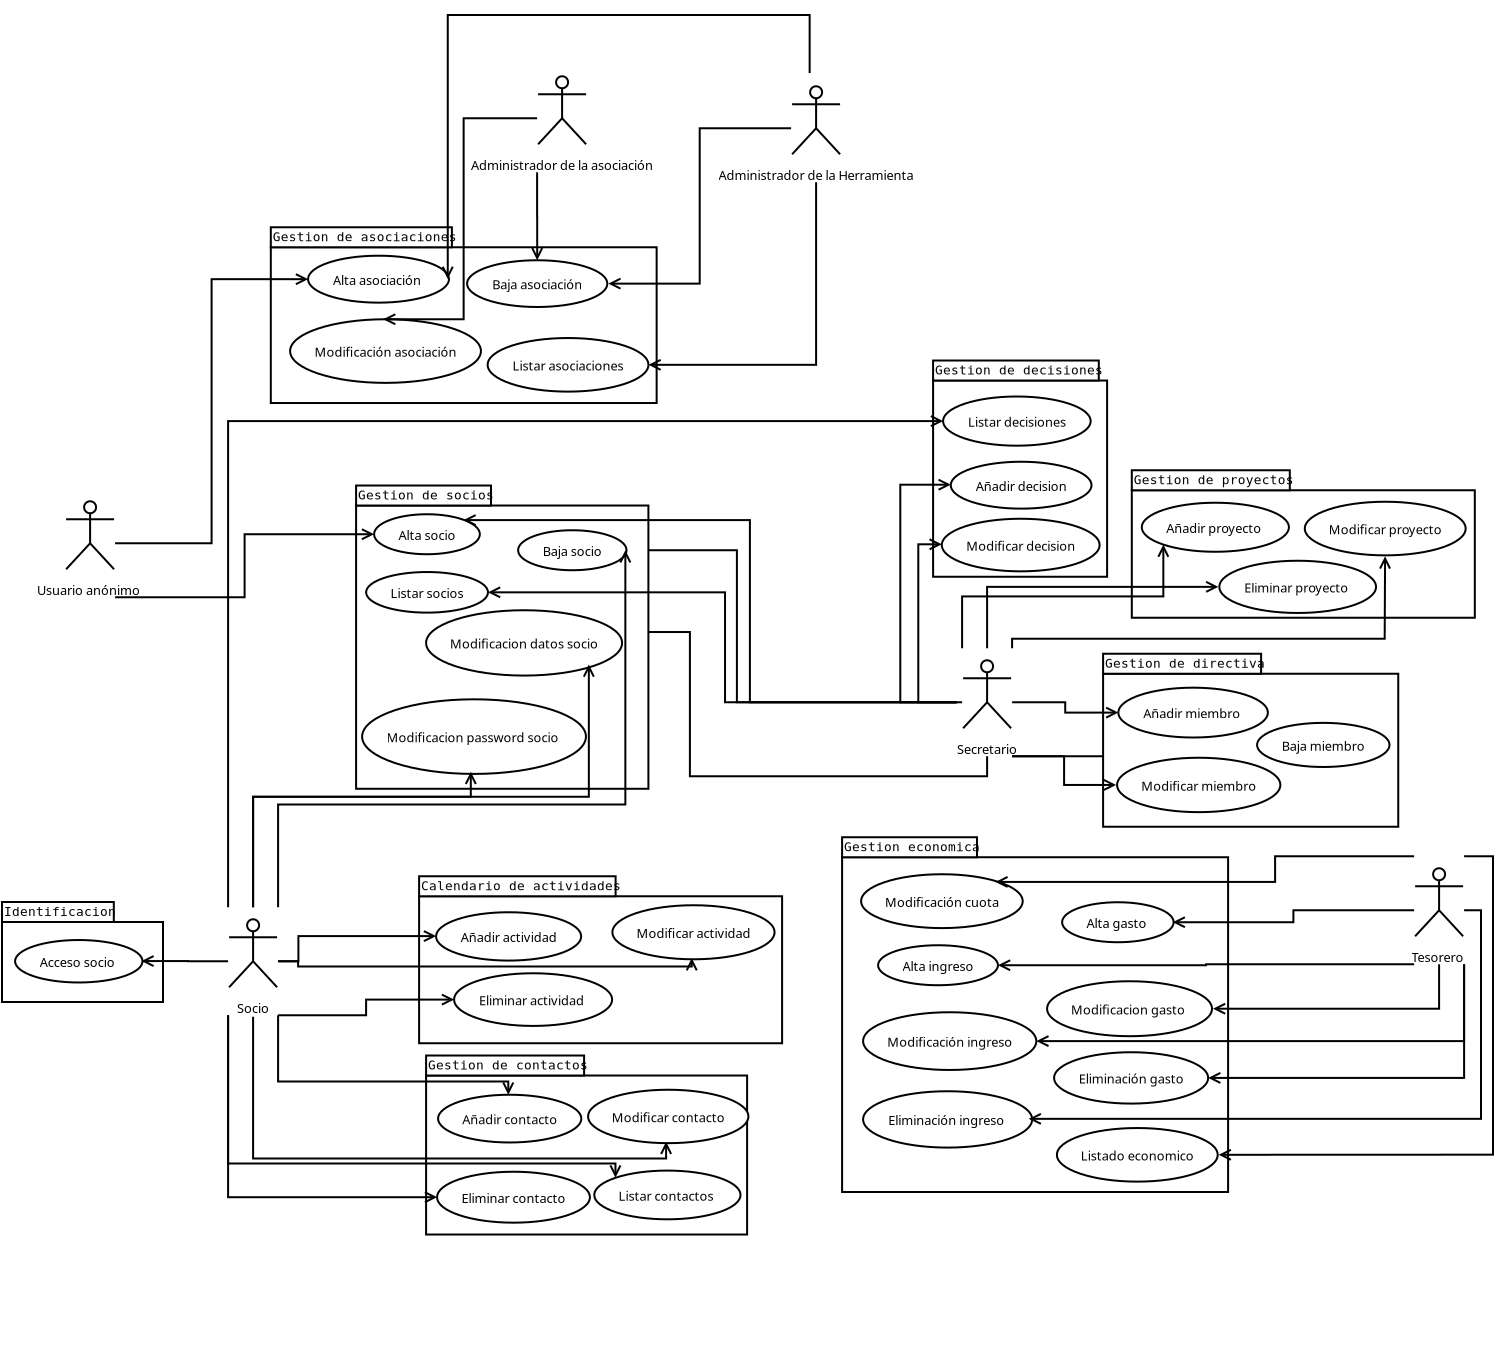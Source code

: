 <?xml version="1.0" encoding="UTF-8"?>
<dia:diagram xmlns:dia="http://www.lysator.liu.se/~alla/dia/">
  <dia:layer name="Fondo" visible="true">
    <dia:group>
      <dia:object type="UML - LargePackage" version="0" id="O0">
        <dia:attribute name="obj_pos">
          <dia:point val="-1.305,45.987"/>
        </dia:attribute>
        <dia:attribute name="obj_bb">
          <dia:rectangle val="-1.355,44.938;6.795,50.038"/>
        </dia:attribute>
        <dia:attribute name="elem_corner">
          <dia:point val="-1.305,45.987"/>
        </dia:attribute>
        <dia:attribute name="elem_width">
          <dia:real val="8.05"/>
        </dia:attribute>
        <dia:attribute name="elem_height">
          <dia:real val="4"/>
        </dia:attribute>
        <dia:attribute name="line_colour">
          <dia:color val="#000000"/>
        </dia:attribute>
        <dia:attribute name="fill_colour">
          <dia:color val="#ffffff"/>
        </dia:attribute>
        <dia:attribute name="text_colour">
          <dia:color val="#000000"/>
        </dia:attribute>
        <dia:attribute name="stereotype">
          <dia:string>##</dia:string>
        </dia:attribute>
        <dia:attribute name="name">
          <dia:string>#Identificacion#</dia:string>
        </dia:attribute>
      </dia:object>
      <dia:object type="UML - Usecase" version="0" id="O1">
        <dia:attribute name="obj_pos">
          <dia:point val="-0.65,46.888"/>
        </dia:attribute>
        <dia:attribute name="obj_bb">
          <dia:rectangle val="-0.65,46.888;5.665,48.992"/>
        </dia:attribute>
        <dia:attribute name="elem_corner">
          <dia:point val="-0.65,46.888"/>
        </dia:attribute>
        <dia:attribute name="elem_width">
          <dia:real val="6.315"/>
        </dia:attribute>
        <dia:attribute name="elem_height">
          <dia:real val="2.105"/>
        </dia:attribute>
        <dia:attribute name="line_colour">
          <dia:color val="#000000"/>
        </dia:attribute>
        <dia:attribute name="fill_colour">
          <dia:color val="#ffffff"/>
        </dia:attribute>
        <dia:attribute name="text_outside">
          <dia:boolean val="false"/>
        </dia:attribute>
        <dia:attribute name="collaboration">
          <dia:boolean val="false"/>
        </dia:attribute>
        <dia:attribute name="text">
          <dia:composite type="text">
            <dia:attribute name="string">
              <dia:string>#Acceso socio #</dia:string>
            </dia:attribute>
            <dia:attribute name="font">
              <dia:font family="sans" style="0" name="Helvetica"/>
            </dia:attribute>
            <dia:attribute name="height">
              <dia:real val="0.8"/>
            </dia:attribute>
            <dia:attribute name="pos">
              <dia:point val="2.507,48.083"/>
            </dia:attribute>
            <dia:attribute name="color">
              <dia:color val="#000000"/>
            </dia:attribute>
            <dia:attribute name="alignment">
              <dia:enum val="1"/>
            </dia:attribute>
          </dia:composite>
        </dia:attribute>
      </dia:object>
    </dia:group>
    <dia:object type="UML - Transition" version="2" id="O2">
      <dia:attribute name="obj_pos">
        <dia:point val="46.462,35"/>
      </dia:attribute>
      <dia:attribute name="obj_bb">
        <dia:rectangle val="29.812,26.899;46.512,68.307"/>
      </dia:attribute>
      <dia:attribute name="orth_points">
        <dia:point val="46.462,35"/>
        <dia:point val="35.44,35"/>
        <dia:point val="35.44,27.399"/>
        <dia:point val="29.863,27.399"/>
      </dia:attribute>
      <dia:attribute name="orth_orient">
        <dia:enum val="0"/>
        <dia:enum val="1"/>
        <dia:enum val="0"/>
      </dia:attribute>
      <dia:attribute name="orth_autoroute">
        <dia:boolean val="false"/>
      </dia:attribute>
      <dia:attribute name="trigger">
        <dia:string>##</dia:string>
      </dia:attribute>
      <dia:attribute name="action">
        <dia:string>##</dia:string>
      </dia:attribute>
      <dia:attribute name="guard">
        <dia:string>##</dia:string>
      </dia:attribute>
      <dia:attribute name="trigger_text_pos">
        <dia:point val="44.45,67.049"/>
      </dia:attribute>
      <dia:attribute name="guard_text_pos">
        <dia:point val="44.45,68.049"/>
      </dia:attribute>
      <dia:attribute name="direction_inverted">
        <dia:boolean val="false"/>
      </dia:attribute>
    </dia:object>
    <dia:object type="UML - Transition" version="2" id="O3">
      <dia:attribute name="obj_pos">
        <dia:point val="47.95,37.7"/>
      </dia:attribute>
      <dia:attribute name="obj_bb">
        <dia:rectangle val="28.983,30.988;48.45,68.207"/>
      </dia:attribute>
      <dia:attribute name="orth_points">
        <dia:point val="47.95,37.7"/>
        <dia:point val="47.95,38.7"/>
        <dia:point val="33.09,38.7"/>
        <dia:point val="33.09,31.488"/>
        <dia:point val="29.032,31.488"/>
      </dia:attribute>
      <dia:attribute name="orth_orient">
        <dia:enum val="1"/>
        <dia:enum val="0"/>
        <dia:enum val="1"/>
        <dia:enum val="0"/>
      </dia:attribute>
      <dia:attribute name="orth_autoroute">
        <dia:boolean val="false"/>
      </dia:attribute>
      <dia:attribute name="trigger">
        <dia:string>##</dia:string>
      </dia:attribute>
      <dia:attribute name="action">
        <dia:string>##</dia:string>
      </dia:attribute>
      <dia:attribute name="guard">
        <dia:string>##</dia:string>
      </dia:attribute>
      <dia:attribute name="trigger_text_pos">
        <dia:point val="45.7,66.949"/>
      </dia:attribute>
      <dia:attribute name="guard_text_pos">
        <dia:point val="45.7,67.949"/>
      </dia:attribute>
      <dia:attribute name="direction_inverted">
        <dia:boolean val="false"/>
      </dia:attribute>
    </dia:object>
    <dia:object type="UML - Transition" version="2" id="O4">
      <dia:attribute name="obj_pos">
        <dia:point val="49.2,37.7"/>
      </dia:attribute>
      <dia:attribute name="obj_bb">
        <dia:rectangle val="49.15,36.609;61.5,67.588"/>
      </dia:attribute>
      <dia:attribute name="orth_points">
        <dia:point val="49.2,37.7"/>
        <dia:point val="55.325,37.7"/>
        <dia:point val="55.325,37.109"/>
        <dia:point val="61.45,37.109"/>
      </dia:attribute>
      <dia:attribute name="orth_orient">
        <dia:enum val="0"/>
        <dia:enum val="1"/>
        <dia:enum val="0"/>
      </dia:attribute>
      <dia:attribute name="orth_autoroute">
        <dia:boolean val="true"/>
      </dia:attribute>
      <dia:attribute name="trigger">
        <dia:string>##</dia:string>
      </dia:attribute>
      <dia:attribute name="action">
        <dia:string>##</dia:string>
      </dia:attribute>
      <dia:attribute name="guard">
        <dia:string>##</dia:string>
      </dia:attribute>
      <dia:attribute name="trigger_text_pos">
        <dia:point val="61.188,66.33"/>
      </dia:attribute>
      <dia:attribute name="guard_text_pos">
        <dia:point val="61.188,67.33"/>
      </dia:attribute>
      <dia:attribute name="direction_inverted">
        <dia:boolean val="false"/>
      </dia:attribute>
    </dia:object>
    <dia:object type="UML - LargePackage" version="0" id="O5">
      <dia:attribute name="obj_pos">
        <dia:point val="12.135,12.25"/>
      </dia:attribute>
      <dia:attribute name="obj_bb">
        <dia:rectangle val="12.085,11.2;31.477,20.087"/>
      </dia:attribute>
      <dia:attribute name="elem_corner">
        <dia:point val="12.135,12.25"/>
      </dia:attribute>
      <dia:attribute name="elem_width">
        <dia:real val="19.292"/>
      </dia:attribute>
      <dia:attribute name="elem_height">
        <dia:real val="7.788"/>
      </dia:attribute>
      <dia:attribute name="line_colour">
        <dia:color val="#000000"/>
      </dia:attribute>
      <dia:attribute name="fill_colour">
        <dia:color val="#ffffff"/>
      </dia:attribute>
      <dia:attribute name="text_colour">
        <dia:color val="#000000"/>
      </dia:attribute>
      <dia:attribute name="stereotype">
        <dia:string>##</dia:string>
      </dia:attribute>
      <dia:attribute name="name">
        <dia:string>#Gestion de asociaciones#</dia:string>
      </dia:attribute>
    </dia:object>
    <dia:object type="UML - LargePackage" version="0" id="O6">
      <dia:attribute name="obj_pos">
        <dia:point val="16.4,25.163"/>
      </dia:attribute>
      <dia:attribute name="obj_bb">
        <dia:rectangle val="16.35,24.113;31.065,39.375"/>
      </dia:attribute>
      <dia:attribute name="elem_corner">
        <dia:point val="16.4,25.163"/>
      </dia:attribute>
      <dia:attribute name="elem_width">
        <dia:real val="14.615"/>
      </dia:attribute>
      <dia:attribute name="elem_height">
        <dia:real val="14.163"/>
      </dia:attribute>
      <dia:attribute name="line_colour">
        <dia:color val="#000000"/>
      </dia:attribute>
      <dia:attribute name="fill_colour">
        <dia:color val="#ffffff"/>
      </dia:attribute>
      <dia:attribute name="text_colour">
        <dia:color val="#000000"/>
      </dia:attribute>
      <dia:attribute name="stereotype">
        <dia:string>##</dia:string>
      </dia:attribute>
      <dia:attribute name="name">
        <dia:string>#Gestion de socios#</dia:string>
      </dia:attribute>
    </dia:object>
    <dia:object type="UML - LargePackage" version="0" id="O7">
      <dia:attribute name="obj_pos">
        <dia:point val="19.9,53.663"/>
      </dia:attribute>
      <dia:attribute name="obj_bb">
        <dia:rectangle val="19.85,52.612;36,61.663"/>
      </dia:attribute>
      <dia:attribute name="elem_corner">
        <dia:point val="19.9,53.663"/>
      </dia:attribute>
      <dia:attribute name="elem_width">
        <dia:real val="16.05"/>
      </dia:attribute>
      <dia:attribute name="elem_height">
        <dia:real val="7.95"/>
      </dia:attribute>
      <dia:attribute name="line_colour">
        <dia:color val="#000000"/>
      </dia:attribute>
      <dia:attribute name="fill_colour">
        <dia:color val="#ffffff"/>
      </dia:attribute>
      <dia:attribute name="text_colour">
        <dia:color val="#000000"/>
      </dia:attribute>
      <dia:attribute name="stereotype">
        <dia:string>##</dia:string>
      </dia:attribute>
      <dia:attribute name="name">
        <dia:string>#Gestion de contactos#</dia:string>
      </dia:attribute>
    </dia:object>
    <dia:object type="UML - LargePackage" version="0" id="O8">
      <dia:attribute name="obj_pos">
        <dia:point val="53.75,33.574"/>
      </dia:attribute>
      <dia:attribute name="obj_bb">
        <dia:rectangle val="53.7,32.524;68.558,41.274"/>
      </dia:attribute>
      <dia:attribute name="elem_corner">
        <dia:point val="53.75,33.574"/>
      </dia:attribute>
      <dia:attribute name="elem_width">
        <dia:real val="14.758"/>
      </dia:attribute>
      <dia:attribute name="elem_height">
        <dia:real val="7.65"/>
      </dia:attribute>
      <dia:attribute name="line_colour">
        <dia:color val="#000000"/>
      </dia:attribute>
      <dia:attribute name="fill_colour">
        <dia:color val="#ffffff"/>
      </dia:attribute>
      <dia:attribute name="text_colour">
        <dia:color val="#000000"/>
      </dia:attribute>
      <dia:attribute name="stereotype">
        <dia:string>##</dia:string>
      </dia:attribute>
      <dia:attribute name="name">
        <dia:string>#Gestion de directiva#</dia:string>
      </dia:attribute>
    </dia:object>
    <dia:object type="UML - LargePackage" version="0" id="O9">
      <dia:attribute name="obj_pos">
        <dia:point val="45.25,18.913"/>
      </dia:attribute>
      <dia:attribute name="obj_bb">
        <dia:rectangle val="45.2,17.863;54,28.774"/>
      </dia:attribute>
      <dia:attribute name="elem_corner">
        <dia:point val="45.25,18.913"/>
      </dia:attribute>
      <dia:attribute name="elem_width">
        <dia:real val="8.7"/>
      </dia:attribute>
      <dia:attribute name="elem_height">
        <dia:real val="9.812"/>
      </dia:attribute>
      <dia:attribute name="line_colour">
        <dia:color val="#000000"/>
      </dia:attribute>
      <dia:attribute name="fill_colour">
        <dia:color val="#ffffff"/>
      </dia:attribute>
      <dia:attribute name="text_colour">
        <dia:color val="#000000"/>
      </dia:attribute>
      <dia:attribute name="stereotype">
        <dia:string>##</dia:string>
      </dia:attribute>
      <dia:attribute name="name">
        <dia:string>#Gestion de decisiones#</dia:string>
      </dia:attribute>
    </dia:object>
    <dia:object type="UML - LargePackage" version="0" id="O10">
      <dia:attribute name="obj_pos">
        <dia:point val="55.185,24.4"/>
      </dia:attribute>
      <dia:attribute name="obj_bb">
        <dia:rectangle val="55.135,23.35;72.385,30.824"/>
      </dia:attribute>
      <dia:attribute name="elem_corner">
        <dia:point val="55.185,24.4"/>
      </dia:attribute>
      <dia:attribute name="elem_width">
        <dia:real val="17.15"/>
      </dia:attribute>
      <dia:attribute name="elem_height">
        <dia:real val="6.374"/>
      </dia:attribute>
      <dia:attribute name="line_colour">
        <dia:color val="#000000"/>
      </dia:attribute>
      <dia:attribute name="fill_colour">
        <dia:color val="#ffffff"/>
      </dia:attribute>
      <dia:attribute name="text_colour">
        <dia:color val="#000000"/>
      </dia:attribute>
      <dia:attribute name="stereotype">
        <dia:string>##</dia:string>
      </dia:attribute>
      <dia:attribute name="name">
        <dia:string>#Gestion de proyectos#</dia:string>
      </dia:attribute>
    </dia:object>
    <dia:object type="UML - LargePackage" version="0" id="O11">
      <dia:attribute name="obj_pos">
        <dia:point val="19.55,44.7"/>
      </dia:attribute>
      <dia:attribute name="obj_bb">
        <dia:rectangle val="19.5,43.65;37.75,52.099"/>
      </dia:attribute>
      <dia:attribute name="elem_corner">
        <dia:point val="19.55,44.7"/>
      </dia:attribute>
      <dia:attribute name="elem_width">
        <dia:real val="18.15"/>
      </dia:attribute>
      <dia:attribute name="elem_height">
        <dia:real val="7.349"/>
      </dia:attribute>
      <dia:attribute name="line_colour">
        <dia:color val="#000000"/>
      </dia:attribute>
      <dia:attribute name="fill_colour">
        <dia:color val="#ffffff"/>
      </dia:attribute>
      <dia:attribute name="text_colour">
        <dia:color val="#000000"/>
      </dia:attribute>
      <dia:attribute name="stereotype">
        <dia:string>##</dia:string>
      </dia:attribute>
      <dia:attribute name="name">
        <dia:string>#Calendario de actividades#</dia:string>
      </dia:attribute>
    </dia:object>
    <dia:object type="UML - Actor" version="0" id="O12">
      <dia:attribute name="obj_pos">
        <dia:point val="11.25,47.95"/>
      </dia:attribute>
      <dia:attribute name="obj_bb">
        <dia:rectangle val="9.95,45.2;12.55,50.79"/>
      </dia:attribute>
      <dia:attribute name="elem_corner">
        <dia:point val="10,45.25"/>
      </dia:attribute>
      <dia:attribute name="elem_width">
        <dia:real val="2.5"/>
      </dia:attribute>
      <dia:attribute name="elem_height">
        <dia:real val="5.4"/>
      </dia:attribute>
      <dia:attribute name="line_colour">
        <dia:color val="#000000"/>
      </dia:attribute>
      <dia:attribute name="fill_colour">
        <dia:color val="#ffffff"/>
      </dia:attribute>
      <dia:attribute name="text">
        <dia:composite type="text">
          <dia:attribute name="string">
            <dia:string>#Socio#</dia:string>
          </dia:attribute>
          <dia:attribute name="font">
            <dia:font family="sans" style="0" name="Helvetica"/>
          </dia:attribute>
          <dia:attribute name="height">
            <dia:real val="0.8"/>
          </dia:attribute>
          <dia:attribute name="pos">
            <dia:point val="11.25,50.392"/>
          </dia:attribute>
          <dia:attribute name="color">
            <dia:color val="#000000"/>
          </dia:attribute>
          <dia:attribute name="alignment">
            <dia:enum val="1"/>
          </dia:attribute>
        </dia:composite>
      </dia:attribute>
    </dia:object>
    <dia:object type="UML - Actor" version="0" id="O13">
      <dia:attribute name="obj_pos">
        <dia:point val="47.95,35"/>
      </dia:attribute>
      <dia:attribute name="obj_bb">
        <dia:rectangle val="46.461,32.25;49.439,37.84"/>
      </dia:attribute>
      <dia:attribute name="elem_corner">
        <dia:point val="46.7,32.3"/>
      </dia:attribute>
      <dia:attribute name="elem_width">
        <dia:real val="2.5"/>
      </dia:attribute>
      <dia:attribute name="elem_height">
        <dia:real val="5.4"/>
      </dia:attribute>
      <dia:attribute name="line_colour">
        <dia:color val="#000000"/>
      </dia:attribute>
      <dia:attribute name="fill_colour">
        <dia:color val="#ffffff"/>
      </dia:attribute>
      <dia:attribute name="text">
        <dia:composite type="text">
          <dia:attribute name="string">
            <dia:string>#Secretario#</dia:string>
          </dia:attribute>
          <dia:attribute name="font">
            <dia:font family="sans" style="0" name="Helvetica"/>
          </dia:attribute>
          <dia:attribute name="height">
            <dia:real val="0.8"/>
          </dia:attribute>
          <dia:attribute name="pos">
            <dia:point val="47.95,37.443"/>
          </dia:attribute>
          <dia:attribute name="color">
            <dia:color val="#000000"/>
          </dia:attribute>
          <dia:attribute name="alignment">
            <dia:enum val="1"/>
          </dia:attribute>
        </dia:composite>
      </dia:attribute>
    </dia:object>
    <dia:object type="UML - Actor" version="0" id="O14">
      <dia:attribute name="obj_pos">
        <dia:point val="26.7,5.8"/>
      </dia:attribute>
      <dia:attribute name="obj_bb">
        <dia:rectangle val="22.207,3.05;31.21,8.674"/>
      </dia:attribute>
      <dia:attribute name="elem_corner">
        <dia:point val="25.45,3.1"/>
      </dia:attribute>
      <dia:attribute name="elem_width">
        <dia:real val="2.5"/>
      </dia:attribute>
      <dia:attribute name="elem_height">
        <dia:real val="5.4"/>
      </dia:attribute>
      <dia:attribute name="line_colour">
        <dia:color val="#000000"/>
      </dia:attribute>
      <dia:attribute name="fill_colour">
        <dia:color val="#ffffff"/>
      </dia:attribute>
      <dia:attribute name="text">
        <dia:composite type="text">
          <dia:attribute name="string">
            <dia:string>#Administrador de la asociación#</dia:string>
          </dia:attribute>
          <dia:attribute name="font">
            <dia:font family="sans" style="0" name="Helvetica"/>
          </dia:attribute>
          <dia:attribute name="height">
            <dia:real val="0.8"/>
          </dia:attribute>
          <dia:attribute name="pos">
            <dia:point val="26.7,8.242"/>
          </dia:attribute>
          <dia:attribute name="color">
            <dia:color val="#000000"/>
          </dia:attribute>
          <dia:attribute name="alignment">
            <dia:enum val="1"/>
          </dia:attribute>
        </dia:composite>
      </dia:attribute>
    </dia:object>
    <dia:object type="UML - Actor" version="0" id="O15">
      <dia:attribute name="obj_pos">
        <dia:point val="3.1,27.05"/>
      </dia:attribute>
      <dia:attribute name="obj_bb">
        <dia:rectangle val="0.535,24.3;5.682,29.924"/>
      </dia:attribute>
      <dia:attribute name="elem_corner">
        <dia:point val="1.85,24.35"/>
      </dia:attribute>
      <dia:attribute name="elem_width">
        <dia:real val="2.5"/>
      </dia:attribute>
      <dia:attribute name="elem_height">
        <dia:real val="5.4"/>
      </dia:attribute>
      <dia:attribute name="line_colour">
        <dia:color val="#000000"/>
      </dia:attribute>
      <dia:attribute name="fill_colour">
        <dia:color val="#ffffff"/>
      </dia:attribute>
      <dia:attribute name="text">
        <dia:composite type="text">
          <dia:attribute name="string">
            <dia:string>#Usuario anónimo #</dia:string>
          </dia:attribute>
          <dia:attribute name="font">
            <dia:font family="sans" style="0" name="Helvetica"/>
          </dia:attribute>
          <dia:attribute name="height">
            <dia:real val="0.8"/>
          </dia:attribute>
          <dia:attribute name="pos">
            <dia:point val="3.1,29.492"/>
          </dia:attribute>
          <dia:attribute name="color">
            <dia:color val="#000000"/>
          </dia:attribute>
          <dia:attribute name="alignment">
            <dia:enum val="1"/>
          </dia:attribute>
        </dia:composite>
      </dia:attribute>
    </dia:object>
    <dia:object type="UML - Actor" version="0" id="O16">
      <dia:attribute name="obj_pos">
        <dia:point val="39.4,6.3"/>
      </dia:attribute>
      <dia:attribute name="obj_bb">
        <dia:rectangle val="34.609,3.55;44.208,9.174"/>
      </dia:attribute>
      <dia:attribute name="elem_corner">
        <dia:point val="38.15,3.6"/>
      </dia:attribute>
      <dia:attribute name="elem_width">
        <dia:real val="2.5"/>
      </dia:attribute>
      <dia:attribute name="elem_height">
        <dia:real val="5.4"/>
      </dia:attribute>
      <dia:attribute name="line_colour">
        <dia:color val="#000000"/>
      </dia:attribute>
      <dia:attribute name="fill_colour">
        <dia:color val="#ffffff"/>
      </dia:attribute>
      <dia:attribute name="text">
        <dia:composite type="text">
          <dia:attribute name="string">
            <dia:string>#Administrador de la Herramienta#</dia:string>
          </dia:attribute>
          <dia:attribute name="font">
            <dia:font family="sans" style="0" name="Helvetica"/>
          </dia:attribute>
          <dia:attribute name="height">
            <dia:real val="0.8"/>
          </dia:attribute>
          <dia:attribute name="pos">
            <dia:point val="39.4,8.742"/>
          </dia:attribute>
          <dia:attribute name="color">
            <dia:color val="#000000"/>
          </dia:attribute>
          <dia:attribute name="alignment">
            <dia:enum val="1"/>
          </dia:attribute>
        </dia:composite>
      </dia:attribute>
    </dia:object>
    <dia:object type="UML - Transition" version="2" id="O17">
      <dia:attribute name="obj_pos">
        <dia:point val="4.35,27.05"/>
      </dia:attribute>
      <dia:attribute name="obj_bb">
        <dia:rectangle val="4.3,13.336;14.227,29.907"/>
      </dia:attribute>
      <dia:attribute name="orth_points">
        <dia:point val="4.35,27.05"/>
        <dia:point val="9.175,27.05"/>
        <dia:point val="9.175,13.836"/>
        <dia:point val="14,13.836"/>
      </dia:attribute>
      <dia:attribute name="orth_orient">
        <dia:enum val="0"/>
        <dia:enum val="1"/>
        <dia:enum val="0"/>
      </dia:attribute>
      <dia:attribute name="orth_autoroute">
        <dia:boolean val="true"/>
      </dia:attribute>
      <dia:attribute name="trigger">
        <dia:string>##</dia:string>
      </dia:attribute>
      <dia:attribute name="action">
        <dia:string>##</dia:string>
      </dia:attribute>
      <dia:attribute name="guard">
        <dia:string>##</dia:string>
      </dia:attribute>
      <dia:attribute name="trigger_text_pos">
        <dia:point val="14,28.65"/>
      </dia:attribute>
      <dia:attribute name="guard_text_pos">
        <dia:point val="14,29.65"/>
      </dia:attribute>
      <dia:attribute name="direction_inverted">
        <dia:boolean val="false"/>
      </dia:attribute>
      <dia:connections>
        <dia:connection handle="0" to="O15" connection="4"/>
        <dia:connection handle="1" to="O68" connection="3"/>
      </dia:connections>
    </dia:object>
    <dia:object type="UML - Usecase" version="0" id="O18">
      <dia:attribute name="obj_pos">
        <dia:point val="24.5,26.399"/>
      </dia:attribute>
      <dia:attribute name="obj_bb">
        <dia:rectangle val="24.5,26.399;29.863,28.399"/>
      </dia:attribute>
      <dia:attribute name="elem_corner">
        <dia:point val="24.5,26.399"/>
      </dia:attribute>
      <dia:attribute name="elem_width">
        <dia:real val="5.362"/>
      </dia:attribute>
      <dia:attribute name="elem_height">
        <dia:real val="2"/>
      </dia:attribute>
      <dia:attribute name="line_colour">
        <dia:color val="#000000"/>
      </dia:attribute>
      <dia:attribute name="fill_colour">
        <dia:color val="#ffffff"/>
      </dia:attribute>
      <dia:attribute name="text_outside">
        <dia:boolean val="false"/>
      </dia:attribute>
      <dia:attribute name="collaboration">
        <dia:boolean val="false"/>
      </dia:attribute>
      <dia:attribute name="text">
        <dia:composite type="text">
          <dia:attribute name="string">
            <dia:string>#Baja socio#</dia:string>
          </dia:attribute>
          <dia:attribute name="font">
            <dia:font family="sans" style="0" name="Helvetica"/>
          </dia:attribute>
          <dia:attribute name="height">
            <dia:real val="0.8"/>
          </dia:attribute>
          <dia:attribute name="pos">
            <dia:point val="27.181,27.542"/>
          </dia:attribute>
          <dia:attribute name="color">
            <dia:color val="#000000"/>
          </dia:attribute>
          <dia:attribute name="alignment">
            <dia:enum val="1"/>
          </dia:attribute>
        </dia:composite>
      </dia:attribute>
    </dia:object>
    <dia:object type="UML - Usecase" version="0" id="O19">
      <dia:attribute name="obj_pos">
        <dia:point val="19.9,30.399"/>
      </dia:attribute>
      <dia:attribute name="obj_bb">
        <dia:rectangle val="19.9,30.399;29.433,33.577"/>
      </dia:attribute>
      <dia:attribute name="elem_corner">
        <dia:point val="19.9,30.399"/>
      </dia:attribute>
      <dia:attribute name="elem_width">
        <dia:real val="9.533"/>
      </dia:attribute>
      <dia:attribute name="elem_height">
        <dia:real val="3.178"/>
      </dia:attribute>
      <dia:attribute name="line_colour">
        <dia:color val="#000000"/>
      </dia:attribute>
      <dia:attribute name="fill_colour">
        <dia:color val="#ffffff"/>
      </dia:attribute>
      <dia:attribute name="text_outside">
        <dia:boolean val="false"/>
      </dia:attribute>
      <dia:attribute name="collaboration">
        <dia:boolean val="false"/>
      </dia:attribute>
      <dia:attribute name="text">
        <dia:composite type="text">
          <dia:attribute name="string">
            <dia:string>#Modificacion datos socio#</dia:string>
          </dia:attribute>
          <dia:attribute name="font">
            <dia:font family="sans" style="0" name="Helvetica"/>
          </dia:attribute>
          <dia:attribute name="height">
            <dia:real val="0.8"/>
          </dia:attribute>
          <dia:attribute name="pos">
            <dia:point val="24.666,32.13"/>
          </dia:attribute>
          <dia:attribute name="color">
            <dia:color val="#000000"/>
          </dia:attribute>
          <dia:attribute name="alignment">
            <dia:enum val="1"/>
          </dia:attribute>
        </dia:composite>
      </dia:attribute>
    </dia:object>
    <dia:object type="UML - Usecase" version="0" id="O20">
      <dia:attribute name="obj_pos">
        <dia:point val="17.3,25.599"/>
      </dia:attribute>
      <dia:attribute name="obj_bb">
        <dia:rectangle val="17.3,25.599;22.53,27.599"/>
      </dia:attribute>
      <dia:attribute name="elem_corner">
        <dia:point val="17.3,25.599"/>
      </dia:attribute>
      <dia:attribute name="elem_width">
        <dia:real val="5.23"/>
      </dia:attribute>
      <dia:attribute name="elem_height">
        <dia:real val="2"/>
      </dia:attribute>
      <dia:attribute name="line_colour">
        <dia:color val="#000000"/>
      </dia:attribute>
      <dia:attribute name="fill_colour">
        <dia:color val="#ffffff"/>
      </dia:attribute>
      <dia:attribute name="text_outside">
        <dia:boolean val="false"/>
      </dia:attribute>
      <dia:attribute name="collaboration">
        <dia:boolean val="false"/>
      </dia:attribute>
      <dia:attribute name="text">
        <dia:composite type="text">
          <dia:attribute name="string">
            <dia:string>#Alta socio#</dia:string>
          </dia:attribute>
          <dia:attribute name="font">
            <dia:font family="sans" style="0" name="Helvetica"/>
          </dia:attribute>
          <dia:attribute name="height">
            <dia:real val="0.8"/>
          </dia:attribute>
          <dia:attribute name="pos">
            <dia:point val="19.915,26.742"/>
          </dia:attribute>
          <dia:attribute name="color">
            <dia:color val="#000000"/>
          </dia:attribute>
          <dia:attribute name="alignment">
            <dia:enum val="1"/>
          </dia:attribute>
        </dia:composite>
      </dia:attribute>
    </dia:object>
    <dia:object type="UML - LargePackage" version="0" id="O21">
      <dia:attribute name="obj_pos">
        <dia:point val="40.7,42.749"/>
      </dia:attribute>
      <dia:attribute name="obj_bb">
        <dia:rectangle val="40.65,41.699;60.05,59.538"/>
      </dia:attribute>
      <dia:attribute name="elem_corner">
        <dia:point val="40.7,42.749"/>
      </dia:attribute>
      <dia:attribute name="elem_width">
        <dia:real val="19.3"/>
      </dia:attribute>
      <dia:attribute name="elem_height">
        <dia:real val="16.738"/>
      </dia:attribute>
      <dia:attribute name="line_colour">
        <dia:color val="#000000"/>
      </dia:attribute>
      <dia:attribute name="fill_colour">
        <dia:color val="#ffffff"/>
      </dia:attribute>
      <dia:attribute name="text_colour">
        <dia:color val="#000000"/>
      </dia:attribute>
      <dia:attribute name="stereotype">
        <dia:string>##</dia:string>
      </dia:attribute>
      <dia:attribute name="name">
        <dia:string>#Gestion economica#</dia:string>
      </dia:attribute>
    </dia:object>
    <dia:object type="UML - Actor" version="0" id="O22">
      <dia:attribute name="obj_pos">
        <dia:point val="70.55,45.4"/>
      </dia:attribute>
      <dia:attribute name="obj_bb">
        <dia:rectangle val="69.236,42.65;71.864,48.24"/>
      </dia:attribute>
      <dia:attribute name="elem_corner">
        <dia:point val="69.3,42.7"/>
      </dia:attribute>
      <dia:attribute name="elem_width">
        <dia:real val="2.5"/>
      </dia:attribute>
      <dia:attribute name="elem_height">
        <dia:real val="5.4"/>
      </dia:attribute>
      <dia:attribute name="line_colour">
        <dia:color val="#000000"/>
      </dia:attribute>
      <dia:attribute name="fill_colour">
        <dia:color val="#ffffff"/>
      </dia:attribute>
      <dia:attribute name="text">
        <dia:composite type="text">
          <dia:attribute name="string">
            <dia:string>#Tesorero #</dia:string>
          </dia:attribute>
          <dia:attribute name="font">
            <dia:font family="sans" style="0" name="Helvetica"/>
          </dia:attribute>
          <dia:attribute name="height">
            <dia:real val="0.8"/>
          </dia:attribute>
          <dia:attribute name="pos">
            <dia:point val="70.55,47.843"/>
          </dia:attribute>
          <dia:attribute name="color">
            <dia:color val="#000000"/>
          </dia:attribute>
          <dia:attribute name="alignment">
            <dia:enum val="1"/>
          </dia:attribute>
        </dia:composite>
      </dia:attribute>
    </dia:object>
    <dia:object type="UML - Usecase" version="0" id="O23">
      <dia:attribute name="obj_pos">
        <dia:point val="41.65,43.599"/>
      </dia:attribute>
      <dia:attribute name="obj_bb">
        <dia:rectangle val="41.65,43.599;49.515,46.221"/>
      </dia:attribute>
      <dia:attribute name="elem_corner">
        <dia:point val="41.65,43.599"/>
      </dia:attribute>
      <dia:attribute name="elem_width">
        <dia:real val="7.865"/>
      </dia:attribute>
      <dia:attribute name="elem_height">
        <dia:real val="2.622"/>
      </dia:attribute>
      <dia:attribute name="line_colour">
        <dia:color val="#000000"/>
      </dia:attribute>
      <dia:attribute name="fill_colour">
        <dia:color val="#ffffff"/>
      </dia:attribute>
      <dia:attribute name="text_outside">
        <dia:boolean val="false"/>
      </dia:attribute>
      <dia:attribute name="collaboration">
        <dia:boolean val="false"/>
      </dia:attribute>
      <dia:attribute name="text">
        <dia:composite type="text">
          <dia:attribute name="string">
            <dia:string>#Modificación cuota#</dia:string>
          </dia:attribute>
          <dia:attribute name="font">
            <dia:font family="sans" style="0" name="Helvetica"/>
          </dia:attribute>
          <dia:attribute name="height">
            <dia:real val="0.8"/>
          </dia:attribute>
          <dia:attribute name="pos">
            <dia:point val="45.583,45.052"/>
          </dia:attribute>
          <dia:attribute name="color">
            <dia:color val="#000000"/>
          </dia:attribute>
          <dia:attribute name="alignment">
            <dia:enum val="1"/>
          </dia:attribute>
        </dia:composite>
      </dia:attribute>
      <dia:childnode parent="O21"/>
    </dia:object>
    <dia:object type="UML - Usecase" version="0" id="O24">
      <dia:attribute name="obj_pos">
        <dia:point val="42.5,47.149"/>
      </dia:attribute>
      <dia:attribute name="obj_bb">
        <dia:rectangle val="42.5,47.149;48.377,49.149"/>
      </dia:attribute>
      <dia:attribute name="elem_corner">
        <dia:point val="42.5,47.149"/>
      </dia:attribute>
      <dia:attribute name="elem_width">
        <dia:real val="5.878"/>
      </dia:attribute>
      <dia:attribute name="elem_height">
        <dia:real val="2"/>
      </dia:attribute>
      <dia:attribute name="line_colour">
        <dia:color val="#000000"/>
      </dia:attribute>
      <dia:attribute name="fill_colour">
        <dia:color val="#ffffff"/>
      </dia:attribute>
      <dia:attribute name="text_outside">
        <dia:boolean val="false"/>
      </dia:attribute>
      <dia:attribute name="collaboration">
        <dia:boolean val="false"/>
      </dia:attribute>
      <dia:attribute name="text">
        <dia:composite type="text">
          <dia:attribute name="string">
            <dia:string>#Alta ingreso#</dia:string>
          </dia:attribute>
          <dia:attribute name="font">
            <dia:font family="sans" style="0" name="Helvetica"/>
          </dia:attribute>
          <dia:attribute name="height">
            <dia:real val="0.8"/>
          </dia:attribute>
          <dia:attribute name="pos">
            <dia:point val="45.439,48.292"/>
          </dia:attribute>
          <dia:attribute name="color">
            <dia:color val="#000000"/>
          </dia:attribute>
          <dia:attribute name="alignment">
            <dia:enum val="1"/>
          </dia:attribute>
        </dia:composite>
      </dia:attribute>
      <dia:childnode parent="O21"/>
    </dia:object>
    <dia:object type="UML - Usecase" version="0" id="O25">
      <dia:attribute name="obj_pos">
        <dia:point val="51.7,44.999"/>
      </dia:attribute>
      <dia:attribute name="obj_bb">
        <dia:rectangle val="51.7,44.999;57.23,46.999"/>
      </dia:attribute>
      <dia:attribute name="elem_corner">
        <dia:point val="51.7,44.999"/>
      </dia:attribute>
      <dia:attribute name="elem_width">
        <dia:real val="5.53"/>
      </dia:attribute>
      <dia:attribute name="elem_height">
        <dia:real val="2"/>
      </dia:attribute>
      <dia:attribute name="line_colour">
        <dia:color val="#000000"/>
      </dia:attribute>
      <dia:attribute name="fill_colour">
        <dia:color val="#ffffff"/>
      </dia:attribute>
      <dia:attribute name="text_outside">
        <dia:boolean val="false"/>
      </dia:attribute>
      <dia:attribute name="collaboration">
        <dia:boolean val="false"/>
      </dia:attribute>
      <dia:attribute name="text">
        <dia:composite type="text">
          <dia:attribute name="string">
            <dia:string>#Alta gasto #</dia:string>
          </dia:attribute>
          <dia:attribute name="font">
            <dia:font family="sans" style="0" name="Helvetica"/>
          </dia:attribute>
          <dia:attribute name="height">
            <dia:real val="0.8"/>
          </dia:attribute>
          <dia:attribute name="pos">
            <dia:point val="54.465,46.142"/>
          </dia:attribute>
          <dia:attribute name="color">
            <dia:color val="#000000"/>
          </dia:attribute>
          <dia:attribute name="alignment">
            <dia:enum val="1"/>
          </dia:attribute>
        </dia:composite>
      </dia:attribute>
      <dia:childnode parent="O21"/>
    </dia:object>
    <dia:object type="UML - Usecase" version="0" id="O26">
      <dia:attribute name="obj_pos">
        <dia:point val="41.75,50.499"/>
      </dia:attribute>
      <dia:attribute name="obj_bb">
        <dia:rectangle val="41.75,50.499;50.13,53.292"/>
      </dia:attribute>
      <dia:attribute name="elem_corner">
        <dia:point val="41.75,50.499"/>
      </dia:attribute>
      <dia:attribute name="elem_width">
        <dia:real val="8.38"/>
      </dia:attribute>
      <dia:attribute name="elem_height">
        <dia:real val="2.793"/>
      </dia:attribute>
      <dia:attribute name="line_colour">
        <dia:color val="#000000"/>
      </dia:attribute>
      <dia:attribute name="fill_colour">
        <dia:color val="#ffffff"/>
      </dia:attribute>
      <dia:attribute name="text_outside">
        <dia:boolean val="false"/>
      </dia:attribute>
      <dia:attribute name="collaboration">
        <dia:boolean val="false"/>
      </dia:attribute>
      <dia:attribute name="text">
        <dia:composite type="text">
          <dia:attribute name="string">
            <dia:string>#Modificación ingreso#</dia:string>
          </dia:attribute>
          <dia:attribute name="font">
            <dia:font family="sans" style="0" name="Helvetica"/>
          </dia:attribute>
          <dia:attribute name="height">
            <dia:real val="0.8"/>
          </dia:attribute>
          <dia:attribute name="pos">
            <dia:point val="45.94,52.038"/>
          </dia:attribute>
          <dia:attribute name="color">
            <dia:color val="#000000"/>
          </dia:attribute>
          <dia:attribute name="alignment">
            <dia:enum val="1"/>
          </dia:attribute>
        </dia:composite>
      </dia:attribute>
      <dia:childnode parent="O21"/>
    </dia:object>
    <dia:object type="UML - Usecase" version="0" id="O27">
      <dia:attribute name="obj_pos">
        <dia:point val="50.95,48.949"/>
      </dia:attribute>
      <dia:attribute name="obj_bb">
        <dia:rectangle val="50.95,48.949;58.983,51.627"/>
      </dia:attribute>
      <dia:attribute name="elem_corner">
        <dia:point val="50.95,48.949"/>
      </dia:attribute>
      <dia:attribute name="elem_width">
        <dia:real val="8.033"/>
      </dia:attribute>
      <dia:attribute name="elem_height">
        <dia:real val="2.678"/>
      </dia:attribute>
      <dia:attribute name="line_colour">
        <dia:color val="#000000"/>
      </dia:attribute>
      <dia:attribute name="fill_colour">
        <dia:color val="#ffffff"/>
      </dia:attribute>
      <dia:attribute name="text_outside">
        <dia:boolean val="false"/>
      </dia:attribute>
      <dia:attribute name="collaboration">
        <dia:boolean val="false"/>
      </dia:attribute>
      <dia:attribute name="text">
        <dia:composite type="text">
          <dia:attribute name="string">
            <dia:string>#Modificacion gasto #</dia:string>
          </dia:attribute>
          <dia:attribute name="font">
            <dia:font family="sans" style="0" name="Helvetica"/>
          </dia:attribute>
          <dia:attribute name="height">
            <dia:real val="0.8"/>
          </dia:attribute>
          <dia:attribute name="pos">
            <dia:point val="54.966,50.43"/>
          </dia:attribute>
          <dia:attribute name="color">
            <dia:color val="#000000"/>
          </dia:attribute>
          <dia:attribute name="alignment">
            <dia:enum val="1"/>
          </dia:attribute>
        </dia:composite>
      </dia:attribute>
      <dia:childnode parent="O21"/>
    </dia:object>
    <dia:object type="UML - Usecase" version="0" id="O28">
      <dia:attribute name="obj_pos">
        <dia:point val="41.75,54.449"/>
      </dia:attribute>
      <dia:attribute name="obj_bb">
        <dia:rectangle val="41.75,54.449;50.028,57.208"/>
      </dia:attribute>
      <dia:attribute name="elem_corner">
        <dia:point val="41.75,54.449"/>
      </dia:attribute>
      <dia:attribute name="elem_width">
        <dia:real val="8.277"/>
      </dia:attribute>
      <dia:attribute name="elem_height">
        <dia:real val="2.759"/>
      </dia:attribute>
      <dia:attribute name="line_colour">
        <dia:color val="#000000"/>
      </dia:attribute>
      <dia:attribute name="fill_colour">
        <dia:color val="#ffffff"/>
      </dia:attribute>
      <dia:attribute name="text_outside">
        <dia:boolean val="false"/>
      </dia:attribute>
      <dia:attribute name="collaboration">
        <dia:boolean val="false"/>
      </dia:attribute>
      <dia:attribute name="text">
        <dia:composite type="text">
          <dia:attribute name="string">
            <dia:string>#Eliminación ingreso #</dia:string>
          </dia:attribute>
          <dia:attribute name="font">
            <dia:font family="sans" style="0" name="Helvetica"/>
          </dia:attribute>
          <dia:attribute name="height">
            <dia:real val="0.8"/>
          </dia:attribute>
          <dia:attribute name="pos">
            <dia:point val="45.889,55.971"/>
          </dia:attribute>
          <dia:attribute name="color">
            <dia:color val="#000000"/>
          </dia:attribute>
          <dia:attribute name="alignment">
            <dia:enum val="1"/>
          </dia:attribute>
        </dia:composite>
      </dia:attribute>
      <dia:childnode parent="O21"/>
    </dia:object>
    <dia:object type="UML - Usecase" version="0" id="O29">
      <dia:attribute name="obj_pos">
        <dia:point val="51.3,52.499"/>
      </dia:attribute>
      <dia:attribute name="obj_bb">
        <dia:rectangle val="51.3,52.499;58.86,55.019"/>
      </dia:attribute>
      <dia:attribute name="elem_corner">
        <dia:point val="51.3,52.499"/>
      </dia:attribute>
      <dia:attribute name="elem_width">
        <dia:real val="7.56"/>
      </dia:attribute>
      <dia:attribute name="elem_height">
        <dia:real val="2.52"/>
      </dia:attribute>
      <dia:attribute name="line_colour">
        <dia:color val="#000000"/>
      </dia:attribute>
      <dia:attribute name="fill_colour">
        <dia:color val="#ffffff"/>
      </dia:attribute>
      <dia:attribute name="text_outside">
        <dia:boolean val="false"/>
      </dia:attribute>
      <dia:attribute name="collaboration">
        <dia:boolean val="false"/>
      </dia:attribute>
      <dia:attribute name="text">
        <dia:composite type="text">
          <dia:attribute name="string">
            <dia:string>#Eliminación gasto#</dia:string>
          </dia:attribute>
          <dia:attribute name="font">
            <dia:font family="sans" style="0" name="Helvetica"/>
          </dia:attribute>
          <dia:attribute name="height">
            <dia:real val="0.8"/>
          </dia:attribute>
          <dia:attribute name="pos">
            <dia:point val="55.08,53.902"/>
          </dia:attribute>
          <dia:attribute name="color">
            <dia:color val="#000000"/>
          </dia:attribute>
          <dia:attribute name="alignment">
            <dia:enum val="1"/>
          </dia:attribute>
        </dia:composite>
      </dia:attribute>
      <dia:childnode parent="O21"/>
    </dia:object>
    <dia:object type="UML - Transition" version="2" id="O30">
      <dia:attribute name="obj_pos">
        <dia:point val="69.3,42.7"/>
      </dia:attribute>
      <dia:attribute name="obj_bb">
        <dia:rectangle val="48.313,42.2;69.35,49.482"/>
      </dia:attribute>
      <dia:attribute name="orth_points">
        <dia:point val="69.3,42.7"/>
        <dia:point val="62.35,42.7"/>
        <dia:point val="62.35,43.983"/>
        <dia:point val="48.363,43.983"/>
      </dia:attribute>
      <dia:attribute name="orth_orient">
        <dia:enum val="0"/>
        <dia:enum val="1"/>
        <dia:enum val="0"/>
      </dia:attribute>
      <dia:attribute name="orth_autoroute">
        <dia:boolean val="false"/>
      </dia:attribute>
      <dia:attribute name="trigger">
        <dia:string>##</dia:string>
      </dia:attribute>
      <dia:attribute name="action">
        <dia:string>##</dia:string>
      </dia:attribute>
      <dia:attribute name="guard">
        <dia:string>##</dia:string>
      </dia:attribute>
      <dia:attribute name="trigger_text_pos">
        <dia:point val="62.667,48.224"/>
      </dia:attribute>
      <dia:attribute name="guard_text_pos">
        <dia:point val="62.667,49.224"/>
      </dia:attribute>
      <dia:attribute name="direction_inverted">
        <dia:boolean val="false"/>
      </dia:attribute>
      <dia:connections>
        <dia:connection handle="0" to="O22" connection="0"/>
        <dia:connection handle="1" to="O23" connection="2"/>
      </dia:connections>
    </dia:object>
    <dia:object type="UML - Transition" version="2" id="O31">
      <dia:attribute name="obj_pos">
        <dia:point val="69.3,45.4"/>
      </dia:attribute>
      <dia:attribute name="obj_bb">
        <dia:rectangle val="57.18,43.324;73.695,46.499"/>
      </dia:attribute>
      <dia:attribute name="orth_points">
        <dia:point val="69.3,45.4"/>
        <dia:point val="63.265,45.4"/>
        <dia:point val="63.265,45.999"/>
        <dia:point val="57.23,45.999"/>
      </dia:attribute>
      <dia:attribute name="orth_orient">
        <dia:enum val="0"/>
        <dia:enum val="1"/>
        <dia:enum val="0"/>
      </dia:attribute>
      <dia:attribute name="orth_autoroute">
        <dia:boolean val="false"/>
      </dia:attribute>
      <dia:attribute name="trigger">
        <dia:string>##</dia:string>
      </dia:attribute>
      <dia:attribute name="action">
        <dia:string>##</dia:string>
      </dia:attribute>
      <dia:attribute name="guard">
        <dia:string>##</dia:string>
      </dia:attribute>
      <dia:attribute name="trigger_text_pos">
        <dia:point val="73.468,43.724"/>
      </dia:attribute>
      <dia:attribute name="guard_text_pos">
        <dia:point val="73.468,44.724"/>
      </dia:attribute>
      <dia:attribute name="direction_inverted">
        <dia:boolean val="false"/>
      </dia:attribute>
      <dia:connections>
        <dia:connection handle="0" to="O22" connection="3"/>
        <dia:connection handle="1" to="O25" connection="4"/>
      </dia:connections>
    </dia:object>
    <dia:object type="UML - Transition" version="2" id="O32">
      <dia:attribute name="obj_pos">
        <dia:point val="69.3,48.1"/>
      </dia:attribute>
      <dia:attribute name="obj_bb">
        <dia:rectangle val="48.328,45.424;74.095,48.649"/>
      </dia:attribute>
      <dia:attribute name="orth_points">
        <dia:point val="69.3,48.1"/>
        <dia:point val="58.839,48.1"/>
        <dia:point val="58.839,48.149"/>
        <dia:point val="48.377,48.149"/>
      </dia:attribute>
      <dia:attribute name="orth_orient">
        <dia:enum val="0"/>
        <dia:enum val="1"/>
        <dia:enum val="0"/>
      </dia:attribute>
      <dia:attribute name="orth_autoroute">
        <dia:boolean val="true"/>
      </dia:attribute>
      <dia:attribute name="trigger">
        <dia:string>##</dia:string>
      </dia:attribute>
      <dia:attribute name="action">
        <dia:string>##</dia:string>
      </dia:attribute>
      <dia:attribute name="guard">
        <dia:string>##</dia:string>
      </dia:attribute>
      <dia:attribute name="trigger_text_pos">
        <dia:point val="73.868,45.824"/>
      </dia:attribute>
      <dia:attribute name="guard_text_pos">
        <dia:point val="73.868,46.824"/>
      </dia:attribute>
      <dia:attribute name="direction_inverted">
        <dia:boolean val="false"/>
      </dia:attribute>
      <dia:connections>
        <dia:connection handle="0" to="O22" connection="5"/>
        <dia:connection handle="1" to="O24" connection="4"/>
      </dia:connections>
    </dia:object>
    <dia:object type="UML - Transition" version="2" id="O33">
      <dia:attribute name="obj_pos">
        <dia:point val="70.55,48.1"/>
      </dia:attribute>
      <dia:attribute name="obj_bb">
        <dia:rectangle val="58.933,47.224;71.05,50.788"/>
      </dia:attribute>
      <dia:attribute name="orth_points">
        <dia:point val="70.55,48.1"/>
        <dia:point val="70.55,50.288"/>
        <dia:point val="58.983,50.288"/>
      </dia:attribute>
      <dia:attribute name="orth_orient">
        <dia:enum val="1"/>
        <dia:enum val="0"/>
      </dia:attribute>
      <dia:attribute name="orth_autoroute">
        <dia:boolean val="true"/>
      </dia:attribute>
      <dia:attribute name="trigger">
        <dia:string>##</dia:string>
      </dia:attribute>
      <dia:attribute name="action">
        <dia:string>##</dia:string>
      </dia:attribute>
      <dia:attribute name="guard">
        <dia:string>##</dia:string>
      </dia:attribute>
      <dia:attribute name="trigger_text_pos">
        <dia:point val="69.868,47.624"/>
      </dia:attribute>
      <dia:attribute name="guard_text_pos">
        <dia:point val="69.868,48.624"/>
      </dia:attribute>
      <dia:attribute name="direction_inverted">
        <dia:boolean val="false"/>
      </dia:attribute>
      <dia:connections>
        <dia:connection handle="0" to="O22" connection="6"/>
        <dia:connection handle="1" to="O27" connection="8"/>
      </dia:connections>
    </dia:object>
    <dia:object type="UML - Transition" version="2" id="O34">
      <dia:attribute name="obj_pos">
        <dia:point val="71.8,48.1"/>
      </dia:attribute>
      <dia:attribute name="obj_bb">
        <dia:rectangle val="50.08,47.274;72.495,52.396"/>
      </dia:attribute>
      <dia:attribute name="orth_points">
        <dia:point val="71.8,48.1"/>
        <dia:point val="71.8,51.896"/>
        <dia:point val="50.13,51.896"/>
      </dia:attribute>
      <dia:attribute name="orth_orient">
        <dia:enum val="1"/>
        <dia:enum val="0"/>
      </dia:attribute>
      <dia:attribute name="orth_autoroute">
        <dia:boolean val="true"/>
      </dia:attribute>
      <dia:attribute name="trigger">
        <dia:string>##</dia:string>
      </dia:attribute>
      <dia:attribute name="action">
        <dia:string>##</dia:string>
      </dia:attribute>
      <dia:attribute name="guard">
        <dia:string>##</dia:string>
      </dia:attribute>
      <dia:attribute name="trigger_text_pos">
        <dia:point val="72.267,47.674"/>
      </dia:attribute>
      <dia:attribute name="guard_text_pos">
        <dia:point val="72.267,48.674"/>
      </dia:attribute>
      <dia:attribute name="direction_inverted">
        <dia:boolean val="false"/>
      </dia:attribute>
      <dia:connections>
        <dia:connection handle="0" to="O22" connection="7"/>
        <dia:connection handle="1" to="O26" connection="4"/>
      </dia:connections>
    </dia:object>
    <dia:object type="UML - Transition" version="2" id="O35">
      <dia:attribute name="obj_pos">
        <dia:point val="71.8,48.1"/>
      </dia:attribute>
      <dia:attribute name="obj_bb">
        <dia:rectangle val="58.81,44.599;72.595,54.259"/>
      </dia:attribute>
      <dia:attribute name="orth_points">
        <dia:point val="71.8,48.1"/>
        <dia:point val="71.8,53.759"/>
        <dia:point val="58.86,53.759"/>
      </dia:attribute>
      <dia:attribute name="orth_orient">
        <dia:enum val="1"/>
        <dia:enum val="0"/>
      </dia:attribute>
      <dia:attribute name="orth_autoroute">
        <dia:boolean val="true"/>
      </dia:attribute>
      <dia:attribute name="trigger">
        <dia:string>##</dia:string>
      </dia:attribute>
      <dia:attribute name="action">
        <dia:string>##</dia:string>
      </dia:attribute>
      <dia:attribute name="guard">
        <dia:string>##</dia:string>
      </dia:attribute>
      <dia:attribute name="trigger_text_pos">
        <dia:point val="72.368,44.999"/>
      </dia:attribute>
      <dia:attribute name="guard_text_pos">
        <dia:point val="72.368,45.999"/>
      </dia:attribute>
      <dia:attribute name="direction_inverted">
        <dia:boolean val="false"/>
      </dia:attribute>
      <dia:connections>
        <dia:connection handle="0" to="O22" connection="7"/>
        <dia:connection handle="1" to="O29" connection="4"/>
      </dia:connections>
    </dia:object>
    <dia:object type="UML - Transition" version="2" id="O36">
      <dia:attribute name="obj_pos">
        <dia:point val="71.8,45.4"/>
      </dia:attribute>
      <dia:attribute name="obj_bb">
        <dia:rectangle val="49.977,41.699;72.695,56.329"/>
      </dia:attribute>
      <dia:attribute name="orth_points">
        <dia:point val="71.8,45.4"/>
        <dia:point val="72.645,45.4"/>
        <dia:point val="72.645,55.829"/>
        <dia:point val="50.028,55.829"/>
      </dia:attribute>
      <dia:attribute name="orth_orient">
        <dia:enum val="0"/>
        <dia:enum val="1"/>
        <dia:enum val="0"/>
      </dia:attribute>
      <dia:attribute name="orth_autoroute">
        <dia:boolean val="false"/>
      </dia:attribute>
      <dia:attribute name="trigger">
        <dia:string>##</dia:string>
      </dia:attribute>
      <dia:attribute name="action">
        <dia:string>##</dia:string>
      </dia:attribute>
      <dia:attribute name="guard">
        <dia:string>##</dia:string>
      </dia:attribute>
      <dia:attribute name="trigger_text_pos">
        <dia:point val="72.368,42.099"/>
      </dia:attribute>
      <dia:attribute name="guard_text_pos">
        <dia:point val="72.368,43.099"/>
      </dia:attribute>
      <dia:attribute name="direction_inverted">
        <dia:boolean val="false"/>
      </dia:attribute>
      <dia:connections>
        <dia:connection handle="0" to="O22" connection="4"/>
        <dia:connection handle="1" to="O28" connection="4"/>
      </dia:connections>
    </dia:object>
    <dia:object type="UML - Usecase" version="0" id="O37">
      <dia:attribute name="obj_pos">
        <dia:point val="20.4,45.499"/>
      </dia:attribute>
      <dia:attribute name="obj_bb">
        <dia:rectangle val="20.4,45.499;27.555,47.884"/>
      </dia:attribute>
      <dia:attribute name="elem_corner">
        <dia:point val="20.4,45.499"/>
      </dia:attribute>
      <dia:attribute name="elem_width">
        <dia:real val="7.155"/>
      </dia:attribute>
      <dia:attribute name="elem_height">
        <dia:real val="2.385"/>
      </dia:attribute>
      <dia:attribute name="line_colour">
        <dia:color val="#000000"/>
      </dia:attribute>
      <dia:attribute name="fill_colour">
        <dia:color val="#ffffff"/>
      </dia:attribute>
      <dia:attribute name="text_outside">
        <dia:boolean val="false"/>
      </dia:attribute>
      <dia:attribute name="collaboration">
        <dia:boolean val="false"/>
      </dia:attribute>
      <dia:attribute name="text">
        <dia:composite type="text">
          <dia:attribute name="string">
            <dia:string>#Añadir actividad#</dia:string>
          </dia:attribute>
          <dia:attribute name="font">
            <dia:font family="sans" style="0" name="Helvetica"/>
          </dia:attribute>
          <dia:attribute name="height">
            <dia:real val="0.8"/>
          </dia:attribute>
          <dia:attribute name="pos">
            <dia:point val="23.977,46.834"/>
          </dia:attribute>
          <dia:attribute name="color">
            <dia:color val="#000000"/>
          </dia:attribute>
          <dia:attribute name="alignment">
            <dia:enum val="1"/>
          </dia:attribute>
        </dia:composite>
      </dia:attribute>
      <dia:childnode parent="O11"/>
    </dia:object>
    <dia:object type="UML - Usecase" version="0" id="O38">
      <dia:attribute name="obj_pos">
        <dia:point val="29.215,45.149"/>
      </dia:attribute>
      <dia:attribute name="obj_bb">
        <dia:rectangle val="29.215,45.149;37.15,47.794"/>
      </dia:attribute>
      <dia:attribute name="elem_corner">
        <dia:point val="29.215,45.149"/>
      </dia:attribute>
      <dia:attribute name="elem_width">
        <dia:real val="7.935"/>
      </dia:attribute>
      <dia:attribute name="elem_height">
        <dia:real val="2.645"/>
      </dia:attribute>
      <dia:attribute name="line_colour">
        <dia:color val="#000000"/>
      </dia:attribute>
      <dia:attribute name="fill_colour">
        <dia:color val="#ffffff"/>
      </dia:attribute>
      <dia:attribute name="text_outside">
        <dia:boolean val="false"/>
      </dia:attribute>
      <dia:attribute name="collaboration">
        <dia:boolean val="false"/>
      </dia:attribute>
      <dia:attribute name="text">
        <dia:composite type="text">
          <dia:attribute name="string">
            <dia:string>#Modificar actividad#</dia:string>
          </dia:attribute>
          <dia:attribute name="font">
            <dia:font family="sans" style="0" name="Helvetica"/>
          </dia:attribute>
          <dia:attribute name="height">
            <dia:real val="0.8"/>
          </dia:attribute>
          <dia:attribute name="pos">
            <dia:point val="33.182,46.614"/>
          </dia:attribute>
          <dia:attribute name="color">
            <dia:color val="#000000"/>
          </dia:attribute>
          <dia:attribute name="alignment">
            <dia:enum val="1"/>
          </dia:attribute>
        </dia:composite>
      </dia:attribute>
      <dia:childnode parent="O11"/>
    </dia:object>
    <dia:object type="UML - Usecase" version="0" id="O39">
      <dia:attribute name="obj_pos">
        <dia:point val="21.3,48.55"/>
      </dia:attribute>
      <dia:attribute name="obj_bb">
        <dia:rectangle val="21.3,48.55;29.133,51.161"/>
      </dia:attribute>
      <dia:attribute name="elem_corner">
        <dia:point val="21.3,48.55"/>
      </dia:attribute>
      <dia:attribute name="elem_width">
        <dia:real val="7.833"/>
      </dia:attribute>
      <dia:attribute name="elem_height">
        <dia:real val="2.611"/>
      </dia:attribute>
      <dia:attribute name="line_colour">
        <dia:color val="#000000"/>
      </dia:attribute>
      <dia:attribute name="fill_colour">
        <dia:color val="#ffffff"/>
      </dia:attribute>
      <dia:attribute name="text_outside">
        <dia:boolean val="false"/>
      </dia:attribute>
      <dia:attribute name="collaboration">
        <dia:boolean val="false"/>
      </dia:attribute>
      <dia:attribute name="text">
        <dia:composite type="text">
          <dia:attribute name="string">
            <dia:string>#Eliminar actividad #</dia:string>
          </dia:attribute>
          <dia:attribute name="font">
            <dia:font family="sans" style="0" name="Helvetica"/>
          </dia:attribute>
          <dia:attribute name="height">
            <dia:real val="0.8"/>
          </dia:attribute>
          <dia:attribute name="pos">
            <dia:point val="25.216,49.998"/>
          </dia:attribute>
          <dia:attribute name="color">
            <dia:color val="#000000"/>
          </dia:attribute>
          <dia:attribute name="alignment">
            <dia:enum val="1"/>
          </dia:attribute>
        </dia:composite>
      </dia:attribute>
      <dia:childnode parent="O11"/>
    </dia:object>
    <dia:object type="UML - Transition" version="2" id="O40">
      <dia:attribute name="obj_pos">
        <dia:point val="4.35,29.75"/>
      </dia:attribute>
      <dia:attribute name="obj_bb">
        <dia:rectangle val="4.3,26.099;17.35,55.257"/>
      </dia:attribute>
      <dia:attribute name="orth_points">
        <dia:point val="4.35,29.75"/>
        <dia:point val="10.825,29.75"/>
        <dia:point val="10.825,26.599"/>
        <dia:point val="17.3,26.599"/>
      </dia:attribute>
      <dia:attribute name="orth_orient">
        <dia:enum val="0"/>
        <dia:enum val="1"/>
        <dia:enum val="0"/>
      </dia:attribute>
      <dia:attribute name="orth_autoroute">
        <dia:boolean val="true"/>
      </dia:attribute>
      <dia:attribute name="trigger">
        <dia:string>##</dia:string>
      </dia:attribute>
      <dia:attribute name="action">
        <dia:string>##</dia:string>
      </dia:attribute>
      <dia:attribute name="guard">
        <dia:string>##</dia:string>
      </dia:attribute>
      <dia:attribute name="trigger_text_pos">
        <dia:point val="10.5,53.999"/>
      </dia:attribute>
      <dia:attribute name="guard_text_pos">
        <dia:point val="10.5,54.999"/>
      </dia:attribute>
      <dia:attribute name="direction_inverted">
        <dia:boolean val="false"/>
      </dia:attribute>
      <dia:connections>
        <dia:connection handle="0" to="O15" connection="7"/>
        <dia:connection handle="1" to="O20" connection="3"/>
      </dia:connections>
    </dia:object>
    <dia:object type="UML - Transition" version="2" id="O41">
      <dia:attribute name="obj_pos">
        <dia:point val="12.5,47.95"/>
      </dia:attribute>
      <dia:attribute name="obj_bb">
        <dia:rectangle val="12.398,43.949;20.45,48.45"/>
      </dia:attribute>
      <dia:attribute name="orth_points">
        <dia:point val="12.5,47.95"/>
        <dia:point val="13.515,47.95"/>
        <dia:point val="13.515,46.692"/>
        <dia:point val="20.4,46.692"/>
      </dia:attribute>
      <dia:attribute name="orth_orient">
        <dia:enum val="0"/>
        <dia:enum val="1"/>
        <dia:enum val="0"/>
      </dia:attribute>
      <dia:attribute name="orth_autoroute">
        <dia:boolean val="false"/>
      </dia:attribute>
      <dia:attribute name="trigger">
        <dia:string>##</dia:string>
      </dia:attribute>
      <dia:attribute name="action">
        <dia:string>##</dia:string>
      </dia:attribute>
      <dia:attribute name="guard">
        <dia:string>##</dia:string>
      </dia:attribute>
      <dia:attribute name="trigger_text_pos">
        <dia:point val="12.625,44.349"/>
      </dia:attribute>
      <dia:attribute name="guard_text_pos">
        <dia:point val="12.625,45.349"/>
      </dia:attribute>
      <dia:attribute name="direction_inverted">
        <dia:boolean val="false"/>
      </dia:attribute>
      <dia:connections>
        <dia:connection handle="0" to="O12" connection="4"/>
        <dia:connection handle="1" to="O37" connection="3"/>
      </dia:connections>
    </dia:object>
    <dia:object type="UML - Transition" version="2" id="O42">
      <dia:attribute name="obj_pos">
        <dia:point val="12.5,50.65"/>
      </dia:attribute>
      <dia:attribute name="obj_bb">
        <dia:rectangle val="12.348,49.355;21.35,51.15"/>
      </dia:attribute>
      <dia:attribute name="orth_points">
        <dia:point val="12.5,50.65"/>
        <dia:point val="16.9,50.65"/>
        <dia:point val="16.9,49.855"/>
        <dia:point val="21.3,49.855"/>
      </dia:attribute>
      <dia:attribute name="orth_orient">
        <dia:enum val="0"/>
        <dia:enum val="1"/>
        <dia:enum val="0"/>
      </dia:attribute>
      <dia:attribute name="orth_autoroute">
        <dia:boolean val="true"/>
      </dia:attribute>
      <dia:attribute name="trigger">
        <dia:string>##</dia:string>
      </dia:attribute>
      <dia:attribute name="action">
        <dia:string>##</dia:string>
      </dia:attribute>
      <dia:attribute name="guard">
        <dia:string>##</dia:string>
      </dia:attribute>
      <dia:attribute name="trigger_text_pos">
        <dia:point val="12.575,49.849"/>
      </dia:attribute>
      <dia:attribute name="guard_text_pos">
        <dia:point val="12.575,50.849"/>
      </dia:attribute>
      <dia:attribute name="direction_inverted">
        <dia:boolean val="false"/>
      </dia:attribute>
      <dia:connections>
        <dia:connection handle="0" to="O12" connection="7"/>
        <dia:connection handle="1" to="O39" connection="3"/>
      </dia:connections>
    </dia:object>
    <dia:object type="UML - Usecase" version="0" id="O43">
      <dia:attribute name="obj_pos">
        <dia:point val="20.5,54.624"/>
      </dia:attribute>
      <dia:attribute name="obj_bb">
        <dia:rectangle val="20.5,54.624;27.52,56.964"/>
      </dia:attribute>
      <dia:attribute name="elem_corner">
        <dia:point val="20.5,54.624"/>
      </dia:attribute>
      <dia:attribute name="elem_width">
        <dia:real val="7.02"/>
      </dia:attribute>
      <dia:attribute name="elem_height">
        <dia:real val="2.34"/>
      </dia:attribute>
      <dia:attribute name="line_colour">
        <dia:color val="#000000"/>
      </dia:attribute>
      <dia:attribute name="fill_colour">
        <dia:color val="#ffffff"/>
      </dia:attribute>
      <dia:attribute name="text_outside">
        <dia:boolean val="false"/>
      </dia:attribute>
      <dia:attribute name="collaboration">
        <dia:boolean val="false"/>
      </dia:attribute>
      <dia:attribute name="text">
        <dia:composite type="text">
          <dia:attribute name="string">
            <dia:string>#Añadir contacto#</dia:string>
          </dia:attribute>
          <dia:attribute name="font">
            <dia:font family="sans" style="0" name="Helvetica"/>
          </dia:attribute>
          <dia:attribute name="height">
            <dia:real val="0.8"/>
          </dia:attribute>
          <dia:attribute name="pos">
            <dia:point val="24.01,55.937"/>
          </dia:attribute>
          <dia:attribute name="color">
            <dia:color val="#000000"/>
          </dia:attribute>
          <dia:attribute name="alignment">
            <dia:enum val="1"/>
          </dia:attribute>
        </dia:composite>
      </dia:attribute>
      <dia:childnode parent="O7"/>
    </dia:object>
    <dia:object type="UML - Usecase" version="0" id="O44">
      <dia:attribute name="obj_pos">
        <dia:point val="28,54.374"/>
      </dia:attribute>
      <dia:attribute name="obj_bb">
        <dia:rectangle val="28,54.374;35.8,56.974"/>
      </dia:attribute>
      <dia:attribute name="elem_corner">
        <dia:point val="28,54.374"/>
      </dia:attribute>
      <dia:attribute name="elem_width">
        <dia:real val="7.8"/>
      </dia:attribute>
      <dia:attribute name="elem_height">
        <dia:real val="2.6"/>
      </dia:attribute>
      <dia:attribute name="line_colour">
        <dia:color val="#000000"/>
      </dia:attribute>
      <dia:attribute name="fill_colour">
        <dia:color val="#ffffff"/>
      </dia:attribute>
      <dia:attribute name="text_outside">
        <dia:boolean val="false"/>
      </dia:attribute>
      <dia:attribute name="collaboration">
        <dia:boolean val="false"/>
      </dia:attribute>
      <dia:attribute name="text">
        <dia:composite type="text">
          <dia:attribute name="string">
            <dia:string>#Modificar contacto#</dia:string>
          </dia:attribute>
          <dia:attribute name="font">
            <dia:font family="sans" style="0" name="Helvetica"/>
          </dia:attribute>
          <dia:attribute name="height">
            <dia:real val="0.8"/>
          </dia:attribute>
          <dia:attribute name="pos">
            <dia:point val="31.9,55.817"/>
          </dia:attribute>
          <dia:attribute name="color">
            <dia:color val="#000000"/>
          </dia:attribute>
          <dia:attribute name="alignment">
            <dia:enum val="1"/>
          </dia:attribute>
        </dia:composite>
      </dia:attribute>
      <dia:childnode parent="O7"/>
    </dia:object>
    <dia:object type="UML - Usecase" version="0" id="O45">
      <dia:attribute name="obj_pos">
        <dia:point val="20.45,58.474"/>
      </dia:attribute>
      <dia:attribute name="obj_bb">
        <dia:rectangle val="20.45,58.474;27.962,60.978"/>
      </dia:attribute>
      <dia:attribute name="elem_corner">
        <dia:point val="20.45,58.474"/>
      </dia:attribute>
      <dia:attribute name="elem_width">
        <dia:real val="7.513"/>
      </dia:attribute>
      <dia:attribute name="elem_height">
        <dia:real val="2.504"/>
      </dia:attribute>
      <dia:attribute name="line_colour">
        <dia:color val="#000000"/>
      </dia:attribute>
      <dia:attribute name="fill_colour">
        <dia:color val="#ffffff"/>
      </dia:attribute>
      <dia:attribute name="text_outside">
        <dia:boolean val="false"/>
      </dia:attribute>
      <dia:attribute name="collaboration">
        <dia:boolean val="false"/>
      </dia:attribute>
      <dia:attribute name="text">
        <dia:composite type="text">
          <dia:attribute name="string">
            <dia:string>#Eliminar contacto#</dia:string>
          </dia:attribute>
          <dia:attribute name="font">
            <dia:font family="sans" style="0" name="Helvetica"/>
          </dia:attribute>
          <dia:attribute name="height">
            <dia:real val="0.8"/>
          </dia:attribute>
          <dia:attribute name="pos">
            <dia:point val="24.206,59.869"/>
          </dia:attribute>
          <dia:attribute name="color">
            <dia:color val="#000000"/>
          </dia:attribute>
          <dia:attribute name="alignment">
            <dia:enum val="1"/>
          </dia:attribute>
        </dia:composite>
      </dia:attribute>
      <dia:childnode parent="O7"/>
    </dia:object>
    <dia:object type="UML - Transition" version="2" id="O46">
      <dia:attribute name="obj_pos">
        <dia:point val="12.5,50.65"/>
      </dia:attribute>
      <dia:attribute name="obj_bb">
        <dia:rectangle val="11.197,49.424;24.51,54.674"/>
      </dia:attribute>
      <dia:attribute name="orth_points">
        <dia:point val="12.5,50.65"/>
        <dia:point val="12.5,53.962"/>
        <dia:point val="24.01,53.962"/>
        <dia:point val="24.01,54.624"/>
      </dia:attribute>
      <dia:attribute name="orth_orient">
        <dia:enum val="1"/>
        <dia:enum val="0"/>
        <dia:enum val="1"/>
      </dia:attribute>
      <dia:attribute name="orth_autoroute">
        <dia:boolean val="false"/>
      </dia:attribute>
      <dia:attribute name="trigger">
        <dia:string>##</dia:string>
      </dia:attribute>
      <dia:attribute name="action">
        <dia:string>##</dia:string>
      </dia:attribute>
      <dia:attribute name="guard">
        <dia:string>##</dia:string>
      </dia:attribute>
      <dia:attribute name="trigger_text_pos">
        <dia:point val="11.425,49.824"/>
      </dia:attribute>
      <dia:attribute name="guard_text_pos">
        <dia:point val="11.425,50.824"/>
      </dia:attribute>
      <dia:attribute name="direction_inverted">
        <dia:boolean val="false"/>
      </dia:attribute>
      <dia:connections>
        <dia:connection handle="0" to="O12" connection="7"/>
        <dia:connection handle="1" to="O43" connection="1"/>
      </dia:connections>
    </dia:object>
    <dia:object type="UML - Transition" version="2" id="O47">
      <dia:attribute name="obj_pos">
        <dia:point val="10,50.65"/>
      </dia:attribute>
      <dia:attribute name="obj_bb">
        <dia:rectangle val="9.5,49.524;20.5,60.226"/>
      </dia:attribute>
      <dia:attribute name="orth_points">
        <dia:point val="10,50.65"/>
        <dia:point val="10,59.726"/>
        <dia:point val="20.45,59.726"/>
      </dia:attribute>
      <dia:attribute name="orth_orient">
        <dia:enum val="1"/>
        <dia:enum val="0"/>
      </dia:attribute>
      <dia:attribute name="orth_autoroute">
        <dia:boolean val="true"/>
      </dia:attribute>
      <dia:attribute name="trigger">
        <dia:string>##</dia:string>
      </dia:attribute>
      <dia:attribute name="action">
        <dia:string>##</dia:string>
      </dia:attribute>
      <dia:attribute name="guard">
        <dia:string>##</dia:string>
      </dia:attribute>
      <dia:attribute name="trigger_text_pos">
        <dia:point val="10.025,49.924"/>
      </dia:attribute>
      <dia:attribute name="guard_text_pos">
        <dia:point val="10.025,50.924"/>
      </dia:attribute>
      <dia:attribute name="direction_inverted">
        <dia:boolean val="false"/>
      </dia:attribute>
      <dia:connections>
        <dia:connection handle="0" to="O12" connection="5"/>
        <dia:connection handle="1" to="O45" connection="3"/>
      </dia:connections>
    </dia:object>
    <dia:object type="UML - Usecase" version="0" id="O48">
      <dia:attribute name="obj_pos">
        <dia:point val="54.513,34.271"/>
      </dia:attribute>
      <dia:attribute name="obj_bb">
        <dia:rectangle val="54.513,34.271;61.79,36.697"/>
      </dia:attribute>
      <dia:attribute name="elem_corner">
        <dia:point val="54.513,34.271"/>
      </dia:attribute>
      <dia:attribute name="elem_width">
        <dia:real val="7.278"/>
      </dia:attribute>
      <dia:attribute name="elem_height">
        <dia:real val="2.426"/>
      </dia:attribute>
      <dia:attribute name="line_colour">
        <dia:color val="#000000"/>
      </dia:attribute>
      <dia:attribute name="fill_colour">
        <dia:color val="#ffffff"/>
      </dia:attribute>
      <dia:attribute name="text_outside">
        <dia:boolean val="false"/>
      </dia:attribute>
      <dia:attribute name="collaboration">
        <dia:boolean val="false"/>
      </dia:attribute>
      <dia:attribute name="text">
        <dia:composite type="text">
          <dia:attribute name="string">
            <dia:string>#Añadir miembro #</dia:string>
          </dia:attribute>
          <dia:attribute name="font">
            <dia:font family="sans" style="0" name="Helvetica"/>
          </dia:attribute>
          <dia:attribute name="height">
            <dia:real val="0.8"/>
          </dia:attribute>
          <dia:attribute name="pos">
            <dia:point val="58.151,35.626"/>
          </dia:attribute>
          <dia:attribute name="color">
            <dia:color val="#000000"/>
          </dia:attribute>
          <dia:attribute name="alignment">
            <dia:enum val="1"/>
          </dia:attribute>
        </dia:composite>
      </dia:attribute>
      <dia:childnode parent="O8"/>
    </dia:object>
    <dia:object type="UML - Usecase" version="0" id="O49">
      <dia:attribute name="obj_pos">
        <dia:point val="54.45,37.774"/>
      </dia:attribute>
      <dia:attribute name="obj_bb">
        <dia:rectangle val="54.45,37.774;62.322,40.398"/>
      </dia:attribute>
      <dia:attribute name="elem_corner">
        <dia:point val="54.45,37.774"/>
      </dia:attribute>
      <dia:attribute name="elem_width">
        <dia:real val="7.873"/>
      </dia:attribute>
      <dia:attribute name="elem_height">
        <dia:real val="2.624"/>
      </dia:attribute>
      <dia:attribute name="line_colour">
        <dia:color val="#000000"/>
      </dia:attribute>
      <dia:attribute name="fill_colour">
        <dia:color val="#ffffff"/>
      </dia:attribute>
      <dia:attribute name="text_outside">
        <dia:boolean val="false"/>
      </dia:attribute>
      <dia:attribute name="collaboration">
        <dia:boolean val="false"/>
      </dia:attribute>
      <dia:attribute name="text">
        <dia:composite type="text">
          <dia:attribute name="string">
            <dia:string>#Modificar miembro#</dia:string>
          </dia:attribute>
          <dia:attribute name="font">
            <dia:font family="sans" style="0" name="Helvetica"/>
          </dia:attribute>
          <dia:attribute name="height">
            <dia:real val="0.8"/>
          </dia:attribute>
          <dia:attribute name="pos">
            <dia:point val="58.386,39.229"/>
          </dia:attribute>
          <dia:attribute name="color">
            <dia:color val="#000000"/>
          </dia:attribute>
          <dia:attribute name="alignment">
            <dia:enum val="1"/>
          </dia:attribute>
        </dia:composite>
      </dia:attribute>
      <dia:childnode parent="O8"/>
    </dia:object>
    <dia:object type="UML - Transition" version="2" id="O50">
      <dia:attribute name="obj_pos">
        <dia:point val="49.2,35"/>
      </dia:attribute>
      <dia:attribute name="obj_bb">
        <dia:rectangle val="49.008,31.424;54.562,35.984"/>
      </dia:attribute>
      <dia:attribute name="orth_points">
        <dia:point val="49.2,35"/>
        <dia:point val="51.856,35"/>
        <dia:point val="51.856,35.484"/>
        <dia:point val="54.513,35.484"/>
      </dia:attribute>
      <dia:attribute name="orth_orient">
        <dia:enum val="0"/>
        <dia:enum val="1"/>
        <dia:enum val="0"/>
      </dia:attribute>
      <dia:attribute name="orth_autoroute">
        <dia:boolean val="true"/>
      </dia:attribute>
      <dia:attribute name="trigger">
        <dia:string>##</dia:string>
      </dia:attribute>
      <dia:attribute name="action">
        <dia:string>##</dia:string>
      </dia:attribute>
      <dia:attribute name="guard">
        <dia:string>##</dia:string>
      </dia:attribute>
      <dia:attribute name="trigger_text_pos">
        <dia:point val="49.235,31.824"/>
      </dia:attribute>
      <dia:attribute name="guard_text_pos">
        <dia:point val="49.235,32.824"/>
      </dia:attribute>
      <dia:attribute name="direction_inverted">
        <dia:boolean val="false"/>
      </dia:attribute>
      <dia:connections>
        <dia:connection handle="0" to="O13" connection="4"/>
        <dia:connection handle="1" to="O48" connection="3"/>
      </dia:connections>
    </dia:object>
    <dia:object type="UML - Transition" version="2" id="O51">
      <dia:attribute name="obj_pos">
        <dia:point val="49.2,37.7"/>
      </dia:attribute>
      <dia:attribute name="obj_bb">
        <dia:rectangle val="48.858,34.024;54.499,39.586"/>
      </dia:attribute>
      <dia:attribute name="orth_points">
        <dia:point val="49.2,37.7"/>
        <dia:point val="51.825,37.7"/>
        <dia:point val="51.825,39.086"/>
        <dia:point val="54.45,39.086"/>
      </dia:attribute>
      <dia:attribute name="orth_orient">
        <dia:enum val="0"/>
        <dia:enum val="1"/>
        <dia:enum val="0"/>
      </dia:attribute>
      <dia:attribute name="orth_autoroute">
        <dia:boolean val="true"/>
      </dia:attribute>
      <dia:attribute name="trigger">
        <dia:string>##</dia:string>
      </dia:attribute>
      <dia:attribute name="action">
        <dia:string>##</dia:string>
      </dia:attribute>
      <dia:attribute name="guard">
        <dia:string>##</dia:string>
      </dia:attribute>
      <dia:attribute name="trigger_text_pos">
        <dia:point val="49.085,34.424"/>
      </dia:attribute>
      <dia:attribute name="guard_text_pos">
        <dia:point val="49.085,35.424"/>
      </dia:attribute>
      <dia:attribute name="direction_inverted">
        <dia:boolean val="false"/>
      </dia:attribute>
      <dia:connections>
        <dia:connection handle="0" to="O13" connection="7"/>
        <dia:connection handle="1" to="O49" connection="8"/>
      </dia:connections>
    </dia:object>
    <dia:object type="UML - Usecase" version="0" id="O52">
      <dia:attribute name="obj_pos">
        <dia:point val="55.685,25.024"/>
      </dia:attribute>
      <dia:attribute name="obj_bb">
        <dia:rectangle val="55.685,25.024;62.915,27.434"/>
      </dia:attribute>
      <dia:attribute name="elem_corner">
        <dia:point val="55.685,25.024"/>
      </dia:attribute>
      <dia:attribute name="elem_width">
        <dia:real val="7.23"/>
      </dia:attribute>
      <dia:attribute name="elem_height">
        <dia:real val="2.41"/>
      </dia:attribute>
      <dia:attribute name="line_colour">
        <dia:color val="#000000"/>
      </dia:attribute>
      <dia:attribute name="fill_colour">
        <dia:color val="#ffffff"/>
      </dia:attribute>
      <dia:attribute name="text_outside">
        <dia:boolean val="false"/>
      </dia:attribute>
      <dia:attribute name="collaboration">
        <dia:boolean val="false"/>
      </dia:attribute>
      <dia:attribute name="text">
        <dia:composite type="text">
          <dia:attribute name="string">
            <dia:string>#Añadir proyecto #</dia:string>
          </dia:attribute>
          <dia:attribute name="font">
            <dia:font family="sans" style="0" name="Helvetica"/>
          </dia:attribute>
          <dia:attribute name="height">
            <dia:real val="0.8"/>
          </dia:attribute>
          <dia:attribute name="pos">
            <dia:point val="59.3,26.372"/>
          </dia:attribute>
          <dia:attribute name="color">
            <dia:color val="#000000"/>
          </dia:attribute>
          <dia:attribute name="alignment">
            <dia:enum val="1"/>
          </dia:attribute>
        </dia:composite>
      </dia:attribute>
      <dia:childnode parent="O10"/>
    </dia:object>
    <dia:object type="UML - Usecase" version="0" id="O53">
      <dia:attribute name="obj_pos">
        <dia:point val="63.835,24.974"/>
      </dia:attribute>
      <dia:attribute name="obj_bb">
        <dia:rectangle val="63.835,24.974;71.66,27.582"/>
      </dia:attribute>
      <dia:attribute name="elem_corner">
        <dia:point val="63.835,24.974"/>
      </dia:attribute>
      <dia:attribute name="elem_width">
        <dia:real val="7.825"/>
      </dia:attribute>
      <dia:attribute name="elem_height">
        <dia:real val="2.608"/>
      </dia:attribute>
      <dia:attribute name="line_colour">
        <dia:color val="#000000"/>
      </dia:attribute>
      <dia:attribute name="fill_colour">
        <dia:color val="#ffffff"/>
      </dia:attribute>
      <dia:attribute name="text_outside">
        <dia:boolean val="false"/>
      </dia:attribute>
      <dia:attribute name="collaboration">
        <dia:boolean val="false"/>
      </dia:attribute>
      <dia:attribute name="text">
        <dia:composite type="text">
          <dia:attribute name="string">
            <dia:string>#Modificar proyecto#</dia:string>
          </dia:attribute>
          <dia:attribute name="font">
            <dia:font family="sans" style="0" name="Helvetica"/>
          </dia:attribute>
          <dia:attribute name="height">
            <dia:real val="0.8"/>
          </dia:attribute>
          <dia:attribute name="pos">
            <dia:point val="67.748,26.421"/>
          </dia:attribute>
          <dia:attribute name="color">
            <dia:color val="#000000"/>
          </dia:attribute>
          <dia:attribute name="alignment">
            <dia:enum val="1"/>
          </dia:attribute>
        </dia:composite>
      </dia:attribute>
      <dia:childnode parent="O10"/>
    </dia:object>
    <dia:object type="UML - Usecase" version="0" id="O54">
      <dia:attribute name="obj_pos">
        <dia:point val="59.562,27.924"/>
      </dia:attribute>
      <dia:attribute name="obj_bb">
        <dia:rectangle val="59.562,27.924;67.285,30.498"/>
      </dia:attribute>
      <dia:attribute name="elem_corner">
        <dia:point val="59.562,27.924"/>
      </dia:attribute>
      <dia:attribute name="elem_width">
        <dia:real val="7.723"/>
      </dia:attribute>
      <dia:attribute name="elem_height">
        <dia:real val="2.574"/>
      </dia:attribute>
      <dia:attribute name="line_colour">
        <dia:color val="#000000"/>
      </dia:attribute>
      <dia:attribute name="fill_colour">
        <dia:color val="#ffffff"/>
      </dia:attribute>
      <dia:attribute name="text_outside">
        <dia:boolean val="false"/>
      </dia:attribute>
      <dia:attribute name="collaboration">
        <dia:boolean val="false"/>
      </dia:attribute>
      <dia:attribute name="text">
        <dia:composite type="text">
          <dia:attribute name="string">
            <dia:string>#Eliminar proyecto #</dia:string>
          </dia:attribute>
          <dia:attribute name="font">
            <dia:font family="sans" style="0" name="Helvetica"/>
          </dia:attribute>
          <dia:attribute name="height">
            <dia:real val="0.8"/>
          </dia:attribute>
          <dia:attribute name="pos">
            <dia:point val="63.424,29.354"/>
          </dia:attribute>
          <dia:attribute name="color">
            <dia:color val="#000000"/>
          </dia:attribute>
          <dia:attribute name="alignment">
            <dia:enum val="1"/>
          </dia:attribute>
        </dia:composite>
      </dia:attribute>
      <dia:childnode parent="O10"/>
    </dia:object>
    <dia:object type="UML - Transition" version="2" id="O55">
      <dia:attribute name="obj_pos">
        <dia:point val="46.7,32.3"/>
      </dia:attribute>
      <dia:attribute name="obj_bb">
        <dia:rectangle val="46.2,27.031;57.244,33.032"/>
      </dia:attribute>
      <dia:attribute name="orth_points">
        <dia:point val="46.7,32.3"/>
        <dia:point val="46.7,29.691"/>
        <dia:point val="56.744,29.691"/>
        <dia:point val="56.744,27.081"/>
      </dia:attribute>
      <dia:attribute name="orth_orient">
        <dia:enum val="1"/>
        <dia:enum val="0"/>
        <dia:enum val="1"/>
      </dia:attribute>
      <dia:attribute name="orth_autoroute">
        <dia:boolean val="true"/>
      </dia:attribute>
      <dia:attribute name="trigger">
        <dia:string>##</dia:string>
      </dia:attribute>
      <dia:attribute name="action">
        <dia:string>##</dia:string>
      </dia:attribute>
      <dia:attribute name="guard">
        <dia:string>##</dia:string>
      </dia:attribute>
      <dia:attribute name="trigger_text_pos">
        <dia:point val="46.635,31.774"/>
      </dia:attribute>
      <dia:attribute name="guard_text_pos">
        <dia:point val="46.635,32.774"/>
      </dia:attribute>
      <dia:attribute name="direction_inverted">
        <dia:boolean val="false"/>
      </dia:attribute>
      <dia:connections>
        <dia:connection handle="0" to="O13" connection="0"/>
        <dia:connection handle="1" to="O52" connection="5"/>
      </dia:connections>
    </dia:object>
    <dia:object type="UML - Transition" version="2" id="O56">
      <dia:attribute name="obj_pos">
        <dia:point val="47.95,32.3"/>
      </dia:attribute>
      <dia:attribute name="obj_bb">
        <dia:rectangle val="47.45,30.449;63.924,33.032"/>
      </dia:attribute>
      <dia:attribute name="orth_points">
        <dia:point val="47.95,32.3"/>
        <dia:point val="47.95,31.399"/>
        <dia:point val="63.424,31.399"/>
        <dia:point val="63.424,30.499"/>
      </dia:attribute>
      <dia:attribute name="orth_orient">
        <dia:enum val="1"/>
        <dia:enum val="0"/>
        <dia:enum val="1"/>
      </dia:attribute>
      <dia:attribute name="orth_autoroute">
        <dia:boolean val="true"/>
      </dia:attribute>
      <dia:attribute name="trigger">
        <dia:string>##</dia:string>
      </dia:attribute>
      <dia:attribute name="action">
        <dia:string>##</dia:string>
      </dia:attribute>
      <dia:attribute name="guard">
        <dia:string>##</dia:string>
      </dia:attribute>
      <dia:attribute name="trigger_text_pos">
        <dia:point val="47.985,31.774"/>
      </dia:attribute>
      <dia:attribute name="guard_text_pos">
        <dia:point val="47.985,32.774"/>
      </dia:attribute>
      <dia:attribute name="direction_inverted">
        <dia:boolean val="false"/>
      </dia:attribute>
      <dia:connections>
        <dia:connection handle="0" to="O13" connection="1"/>
        <dia:connection handle="1" to="O54" connection="8"/>
      </dia:connections>
    </dia:object>
    <dia:object type="UML - Transition" version="2" id="O57">
      <dia:attribute name="obj_pos">
        <dia:point val="49.2,32.3"/>
      </dia:attribute>
      <dia:attribute name="obj_bb">
        <dia:rectangle val="48.7,27.532;68.248,33.032"/>
      </dia:attribute>
      <dia:attribute name="orth_points">
        <dia:point val="49.2,32.3"/>
        <dia:point val="49.2,31.824"/>
        <dia:point val="67.748,31.824"/>
        <dia:point val="67.748,27.582"/>
      </dia:attribute>
      <dia:attribute name="orth_orient">
        <dia:enum val="1"/>
        <dia:enum val="0"/>
        <dia:enum val="1"/>
      </dia:attribute>
      <dia:attribute name="orth_autoroute">
        <dia:boolean val="false"/>
      </dia:attribute>
      <dia:attribute name="trigger">
        <dia:string>##</dia:string>
      </dia:attribute>
      <dia:attribute name="action">
        <dia:string>##</dia:string>
      </dia:attribute>
      <dia:attribute name="guard">
        <dia:string>##</dia:string>
      </dia:attribute>
      <dia:attribute name="trigger_text_pos">
        <dia:point val="49.185,31.774"/>
      </dia:attribute>
      <dia:attribute name="guard_text_pos">
        <dia:point val="49.185,32.774"/>
      </dia:attribute>
      <dia:attribute name="direction_inverted">
        <dia:boolean val="false"/>
      </dia:attribute>
      <dia:connections>
        <dia:connection handle="0" to="O13" connection="2"/>
        <dia:connection handle="1" to="O53" connection="8"/>
      </dia:connections>
    </dia:object>
    <dia:object type="UML - Usecase" version="0" id="O58">
      <dia:attribute name="obj_pos">
        <dia:point val="46.135,22.974"/>
      </dia:attribute>
      <dia:attribute name="obj_bb">
        <dia:rectangle val="46.135,22.974;53.02,25.269"/>
      </dia:attribute>
      <dia:attribute name="elem_corner">
        <dia:point val="46.135,22.974"/>
      </dia:attribute>
      <dia:attribute name="elem_width">
        <dia:real val="6.885"/>
      </dia:attribute>
      <dia:attribute name="elem_height">
        <dia:real val="2.295"/>
      </dia:attribute>
      <dia:attribute name="line_colour">
        <dia:color val="#000000"/>
      </dia:attribute>
      <dia:attribute name="fill_colour">
        <dia:color val="#ffffff"/>
      </dia:attribute>
      <dia:attribute name="text_outside">
        <dia:boolean val="false"/>
      </dia:attribute>
      <dia:attribute name="collaboration">
        <dia:boolean val="false"/>
      </dia:attribute>
      <dia:attribute name="text">
        <dia:composite type="text">
          <dia:attribute name="string">
            <dia:string>#Añadir decision#</dia:string>
          </dia:attribute>
          <dia:attribute name="font">
            <dia:font family="sans" style="0" name="Helvetica"/>
          </dia:attribute>
          <dia:attribute name="height">
            <dia:real val="0.8"/>
          </dia:attribute>
          <dia:attribute name="pos">
            <dia:point val="49.578,24.264"/>
          </dia:attribute>
          <dia:attribute name="color">
            <dia:color val="#000000"/>
          </dia:attribute>
          <dia:attribute name="alignment">
            <dia:enum val="1"/>
          </dia:attribute>
        </dia:composite>
      </dia:attribute>
      <dia:childnode parent="O9"/>
    </dia:object>
    <dia:object type="UML - Usecase" version="0" id="O59">
      <dia:attribute name="obj_pos">
        <dia:point val="45.685,25.824"/>
      </dia:attribute>
      <dia:attribute name="obj_bb">
        <dia:rectangle val="45.685,25.824;53.35,28.379"/>
      </dia:attribute>
      <dia:attribute name="elem_corner">
        <dia:point val="45.685,25.824"/>
      </dia:attribute>
      <dia:attribute name="elem_width">
        <dia:real val="7.665"/>
      </dia:attribute>
      <dia:attribute name="elem_height">
        <dia:real val="2.555"/>
      </dia:attribute>
      <dia:attribute name="line_colour">
        <dia:color val="#000000"/>
      </dia:attribute>
      <dia:attribute name="fill_colour">
        <dia:color val="#ffffff"/>
      </dia:attribute>
      <dia:attribute name="text_outside">
        <dia:boolean val="false"/>
      </dia:attribute>
      <dia:attribute name="collaboration">
        <dia:boolean val="false"/>
      </dia:attribute>
      <dia:attribute name="text">
        <dia:composite type="text">
          <dia:attribute name="string">
            <dia:string>#Modificar decision#</dia:string>
          </dia:attribute>
          <dia:attribute name="font">
            <dia:font family="sans" style="0" name="Helvetica"/>
          </dia:attribute>
          <dia:attribute name="height">
            <dia:real val="0.8"/>
          </dia:attribute>
          <dia:attribute name="pos">
            <dia:point val="49.517,27.244"/>
          </dia:attribute>
          <dia:attribute name="color">
            <dia:color val="#000000"/>
          </dia:attribute>
          <dia:attribute name="alignment">
            <dia:enum val="1"/>
          </dia:attribute>
        </dia:composite>
      </dia:attribute>
      <dia:childnode parent="O9"/>
    </dia:object>
    <dia:object type="UML - Transition" version="2" id="O60">
      <dia:attribute name="obj_pos">
        <dia:point val="46.461,35"/>
      </dia:attribute>
      <dia:attribute name="obj_bb">
        <dia:rectangle val="44.46,26.602;46.862,35.5"/>
      </dia:attribute>
      <dia:attribute name="orth_points">
        <dia:point val="46.461,35"/>
        <dia:point val="44.51,35"/>
        <dia:point val="44.51,27.102"/>
        <dia:point val="45.685,27.102"/>
      </dia:attribute>
      <dia:attribute name="orth_orient">
        <dia:enum val="0"/>
        <dia:enum val="1"/>
        <dia:enum val="0"/>
      </dia:attribute>
      <dia:attribute name="orth_autoroute">
        <dia:boolean val="false"/>
      </dia:attribute>
      <dia:attribute name="trigger">
        <dia:string>##</dia:string>
      </dia:attribute>
      <dia:attribute name="action">
        <dia:string>##</dia:string>
      </dia:attribute>
      <dia:attribute name="guard">
        <dia:string>##</dia:string>
      </dia:attribute>
      <dia:attribute name="trigger_text_pos">
        <dia:point val="46.635,31.724"/>
      </dia:attribute>
      <dia:attribute name="guard_text_pos">
        <dia:point val="46.635,32.724"/>
      </dia:attribute>
      <dia:attribute name="direction_inverted">
        <dia:boolean val="false"/>
      </dia:attribute>
      <dia:connections>
        <dia:connection handle="0" to="O13" connection="8"/>
        <dia:connection handle="1" to="O59" connection="3"/>
      </dia:connections>
    </dia:object>
    <dia:object type="UML - Transition" version="2" id="O61">
      <dia:attribute name="obj_pos">
        <dia:point val="46.461,35"/>
      </dia:attribute>
      <dia:attribute name="obj_bb">
        <dia:rectangle val="43.56,23.622;46.812,35.5"/>
      </dia:attribute>
      <dia:attribute name="orth_points">
        <dia:point val="46.461,35"/>
        <dia:point val="43.61,35"/>
        <dia:point val="43.61,24.122"/>
        <dia:point val="46.135,24.122"/>
      </dia:attribute>
      <dia:attribute name="orth_orient">
        <dia:enum val="0"/>
        <dia:enum val="1"/>
        <dia:enum val="0"/>
      </dia:attribute>
      <dia:attribute name="orth_autoroute">
        <dia:boolean val="false"/>
      </dia:attribute>
      <dia:attribute name="trigger">
        <dia:string>##</dia:string>
      </dia:attribute>
      <dia:attribute name="action">
        <dia:string>##</dia:string>
      </dia:attribute>
      <dia:attribute name="guard">
        <dia:string>##</dia:string>
      </dia:attribute>
      <dia:attribute name="trigger_text_pos">
        <dia:point val="46.585,31.824"/>
      </dia:attribute>
      <dia:attribute name="guard_text_pos">
        <dia:point val="46.585,32.824"/>
      </dia:attribute>
      <dia:attribute name="direction_inverted">
        <dia:boolean val="false"/>
      </dia:attribute>
      <dia:connections>
        <dia:connection handle="0" to="O13" connection="8"/>
        <dia:connection handle="1" to="O58" connection="3"/>
      </dia:connections>
    </dia:object>
    <dia:object type="UML - Transition" version="2" id="O62">
      <dia:attribute name="obj_pos">
        <dia:point val="46.461,35"/>
      </dia:attribute>
      <dia:attribute name="obj_bb">
        <dia:rectangle val="21.714,25.392;46.511,51.087"/>
      </dia:attribute>
      <dia:attribute name="orth_points">
        <dia:point val="46.461,35"/>
        <dia:point val="36.09,35"/>
        <dia:point val="36.09,25.892"/>
        <dia:point val="21.764,25.892"/>
      </dia:attribute>
      <dia:attribute name="orth_orient">
        <dia:enum val="0"/>
        <dia:enum val="1"/>
        <dia:enum val="0"/>
      </dia:attribute>
      <dia:attribute name="orth_autoroute">
        <dia:boolean val="false"/>
      </dia:attribute>
      <dia:attribute name="trigger">
        <dia:string>##</dia:string>
      </dia:attribute>
      <dia:attribute name="action">
        <dia:string>##</dia:string>
      </dia:attribute>
      <dia:attribute name="guard">
        <dia:string>##</dia:string>
      </dia:attribute>
      <dia:attribute name="trigger_text_pos">
        <dia:point val="28.887,49.83"/>
      </dia:attribute>
      <dia:attribute name="guard_text_pos">
        <dia:point val="28.887,50.83"/>
      </dia:attribute>
      <dia:attribute name="direction_inverted">
        <dia:boolean val="false"/>
      </dia:attribute>
      <dia:connections>
        <dia:connection handle="0" to="O13" connection="8"/>
        <dia:connection handle="1" to="O20" connection="2"/>
      </dia:connections>
    </dia:object>
    <dia:object type="UML - Usecase" version="0" id="O63">
      <dia:attribute name="obj_pos">
        <dia:point val="61.45,36.03"/>
      </dia:attribute>
      <dia:attribute name="obj_bb">
        <dia:rectangle val="61.45,36.03;67.922,38.188"/>
      </dia:attribute>
      <dia:attribute name="elem_corner">
        <dia:point val="61.45,36.03"/>
      </dia:attribute>
      <dia:attribute name="elem_width">
        <dia:real val="6.473"/>
      </dia:attribute>
      <dia:attribute name="elem_height">
        <dia:real val="2.157"/>
      </dia:attribute>
      <dia:attribute name="line_colour">
        <dia:color val="#000000"/>
      </dia:attribute>
      <dia:attribute name="fill_colour">
        <dia:color val="#ffffff"/>
      </dia:attribute>
      <dia:attribute name="text_outside">
        <dia:boolean val="false"/>
      </dia:attribute>
      <dia:attribute name="collaboration">
        <dia:boolean val="false"/>
      </dia:attribute>
      <dia:attribute name="text">
        <dia:composite type="text">
          <dia:attribute name="string">
            <dia:string>#Baja miembro#</dia:string>
          </dia:attribute>
          <dia:attribute name="font">
            <dia:font family="sans" style="0" name="Helvetica"/>
          </dia:attribute>
          <dia:attribute name="height">
            <dia:real val="0.8"/>
          </dia:attribute>
          <dia:attribute name="pos">
            <dia:point val="64.686,37.251"/>
          </dia:attribute>
          <dia:attribute name="color">
            <dia:color val="#000000"/>
          </dia:attribute>
          <dia:attribute name="alignment">
            <dia:enum val="1"/>
          </dia:attribute>
        </dia:composite>
      </dia:attribute>
    </dia:object>
    <dia:object type="UML - Transition" version="2" id="O64">
      <dia:attribute name="obj_pos">
        <dia:point val="11.25,45.25"/>
      </dia:attribute>
      <dia:attribute name="obj_bb">
        <dia:rectangle val="10.75,18.88;28.537,45.3"/>
      </dia:attribute>
      <dia:attribute name="orth_points">
        <dia:point val="11.25,45.25"/>
        <dia:point val="11.25,39.725"/>
        <dia:point val="28.037,39.725"/>
        <dia:point val="28.037,33.111"/>
      </dia:attribute>
      <dia:attribute name="orth_orient">
        <dia:enum val="1"/>
        <dia:enum val="0"/>
        <dia:enum val="1"/>
      </dia:attribute>
      <dia:attribute name="orth_autoroute">
        <dia:boolean val="false"/>
      </dia:attribute>
      <dia:attribute name="trigger">
        <dia:string>##</dia:string>
      </dia:attribute>
      <dia:attribute name="action">
        <dia:string>##</dia:string>
      </dia:attribute>
      <dia:attribute name="guard">
        <dia:string>##</dia:string>
      </dia:attribute>
      <dia:attribute name="trigger_text_pos">
        <dia:point val="17.578,19.28"/>
      </dia:attribute>
      <dia:attribute name="guard_text_pos">
        <dia:point val="17.578,20.28"/>
      </dia:attribute>
      <dia:attribute name="direction_inverted">
        <dia:boolean val="false"/>
      </dia:attribute>
      <dia:connections>
        <dia:connection handle="0" to="O12" connection="1"/>
        <dia:connection handle="1" to="O19" connection="7"/>
      </dia:connections>
    </dia:object>
    <dia:object type="UML - Usecase" version="0" id="O65">
      <dia:attribute name="obj_pos">
        <dia:point val="45.75,19.712"/>
      </dia:attribute>
      <dia:attribute name="obj_bb">
        <dia:rectangle val="45.75,19.712;53.013,22.133"/>
      </dia:attribute>
      <dia:attribute name="elem_corner">
        <dia:point val="45.75,19.712"/>
      </dia:attribute>
      <dia:attribute name="elem_width">
        <dia:real val="7.263"/>
      </dia:attribute>
      <dia:attribute name="elem_height">
        <dia:real val="2.421"/>
      </dia:attribute>
      <dia:attribute name="line_colour">
        <dia:color val="#000000"/>
      </dia:attribute>
      <dia:attribute name="fill_colour">
        <dia:color val="#ffffff"/>
      </dia:attribute>
      <dia:attribute name="text_outside">
        <dia:boolean val="false"/>
      </dia:attribute>
      <dia:attribute name="collaboration">
        <dia:boolean val="false"/>
      </dia:attribute>
      <dia:attribute name="text">
        <dia:composite type="text">
          <dia:attribute name="string">
            <dia:string>#Listar decisiones#</dia:string>
          </dia:attribute>
          <dia:attribute name="font">
            <dia:font family="sans" style="0" name="Helvetica"/>
          </dia:attribute>
          <dia:attribute name="height">
            <dia:real val="0.8"/>
          </dia:attribute>
          <dia:attribute name="pos">
            <dia:point val="49.381,21.065"/>
          </dia:attribute>
          <dia:attribute name="color">
            <dia:color val="#000000"/>
          </dia:attribute>
          <dia:attribute name="alignment">
            <dia:enum val="1"/>
          </dia:attribute>
        </dia:composite>
      </dia:attribute>
      <dia:childnode parent="O9"/>
    </dia:object>
    <dia:object type="UML - Transition" version="2" id="O66">
      <dia:attribute name="obj_pos">
        <dia:point val="10,45.25"/>
      </dia:attribute>
      <dia:attribute name="obj_bb">
        <dia:rectangle val="9.5,20.423;45.8,45.945"/>
      </dia:attribute>
      <dia:attribute name="orth_points">
        <dia:point val="10,45.25"/>
        <dia:point val="10,20.923"/>
        <dia:point val="45.75,20.923"/>
      </dia:attribute>
      <dia:attribute name="orth_orient">
        <dia:enum val="1"/>
        <dia:enum val="0"/>
      </dia:attribute>
      <dia:attribute name="orth_autoroute">
        <dia:boolean val="true"/>
      </dia:attribute>
      <dia:attribute name="trigger">
        <dia:string>##</dia:string>
      </dia:attribute>
      <dia:attribute name="action">
        <dia:string>##</dia:string>
      </dia:attribute>
      <dia:attribute name="guard">
        <dia:string>##</dia:string>
      </dia:attribute>
      <dia:attribute name="trigger_text_pos">
        <dia:point val="10.188,44.688"/>
      </dia:attribute>
      <dia:attribute name="guard_text_pos">
        <dia:point val="10.188,45.688"/>
      </dia:attribute>
      <dia:attribute name="direction_inverted">
        <dia:boolean val="false"/>
      </dia:attribute>
      <dia:connections>
        <dia:connection handle="0" to="O12" connection="0"/>
        <dia:connection handle="1" to="O65" connection="3"/>
      </dia:connections>
    </dia:object>
    <dia:object type="UML - Usecase" version="0" id="O67">
      <dia:attribute name="obj_pos">
        <dia:point val="21.95,12.9"/>
      </dia:attribute>
      <dia:attribute name="obj_bb">
        <dia:rectangle val="21.95,12.9;28.88,15.21"/>
      </dia:attribute>
      <dia:attribute name="elem_corner">
        <dia:point val="21.95,12.9"/>
      </dia:attribute>
      <dia:attribute name="elem_width">
        <dia:real val="6.93"/>
      </dia:attribute>
      <dia:attribute name="elem_height">
        <dia:real val="2.31"/>
      </dia:attribute>
      <dia:attribute name="line_colour">
        <dia:color val="#000000"/>
      </dia:attribute>
      <dia:attribute name="fill_colour">
        <dia:color val="#ffffff"/>
      </dia:attribute>
      <dia:attribute name="text_outside">
        <dia:boolean val="false"/>
      </dia:attribute>
      <dia:attribute name="collaboration">
        <dia:boolean val="false"/>
      </dia:attribute>
      <dia:attribute name="text">
        <dia:composite type="text">
          <dia:attribute name="string">
            <dia:string>#Baja asociación#</dia:string>
          </dia:attribute>
          <dia:attribute name="font">
            <dia:font family="sans" style="0" name="Helvetica"/>
          </dia:attribute>
          <dia:attribute name="height">
            <dia:real val="0.8"/>
          </dia:attribute>
          <dia:attribute name="pos">
            <dia:point val="25.415,14.197"/>
          </dia:attribute>
          <dia:attribute name="color">
            <dia:color val="#000000"/>
          </dia:attribute>
          <dia:attribute name="alignment">
            <dia:enum val="1"/>
          </dia:attribute>
        </dia:composite>
      </dia:attribute>
    </dia:object>
    <dia:object type="UML - Usecase" version="0" id="O68">
      <dia:attribute name="obj_pos">
        <dia:point val="14,12.672"/>
      </dia:attribute>
      <dia:attribute name="obj_bb">
        <dia:rectangle val="14,12.672;20.983,15"/>
      </dia:attribute>
      <dia:attribute name="elem_corner">
        <dia:point val="14,12.672"/>
      </dia:attribute>
      <dia:attribute name="elem_width">
        <dia:real val="6.982"/>
      </dia:attribute>
      <dia:attribute name="elem_height">
        <dia:real val="2.327"/>
      </dia:attribute>
      <dia:attribute name="line_colour">
        <dia:color val="#000000"/>
      </dia:attribute>
      <dia:attribute name="fill_colour">
        <dia:color val="#ffffff"/>
      </dia:attribute>
      <dia:attribute name="text_outside">
        <dia:boolean val="false"/>
      </dia:attribute>
      <dia:attribute name="collaboration">
        <dia:boolean val="false"/>
      </dia:attribute>
      <dia:attribute name="text">
        <dia:composite type="text">
          <dia:attribute name="string">
            <dia:string>#Alta asociación #</dia:string>
          </dia:attribute>
          <dia:attribute name="font">
            <dia:font family="sans" style="0" name="Helvetica"/>
          </dia:attribute>
          <dia:attribute name="height">
            <dia:real val="0.8"/>
          </dia:attribute>
          <dia:attribute name="pos">
            <dia:point val="17.491,13.979"/>
          </dia:attribute>
          <dia:attribute name="color">
            <dia:color val="#000000"/>
          </dia:attribute>
          <dia:attribute name="alignment">
            <dia:enum val="1"/>
          </dia:attribute>
        </dia:composite>
      </dia:attribute>
    </dia:object>
    <dia:object type="UML - Usecase" version="0" id="O69">
      <dia:attribute name="obj_pos">
        <dia:point val="13.1,15.85"/>
      </dia:attribute>
      <dia:attribute name="obj_bb">
        <dia:rectangle val="13.1,15.85;22.4,18.95"/>
      </dia:attribute>
      <dia:attribute name="elem_corner">
        <dia:point val="13.1,15.85"/>
      </dia:attribute>
      <dia:attribute name="elem_width">
        <dia:real val="9.3"/>
      </dia:attribute>
      <dia:attribute name="elem_height">
        <dia:real val="3.1"/>
      </dia:attribute>
      <dia:attribute name="line_colour">
        <dia:color val="#000000"/>
      </dia:attribute>
      <dia:attribute name="fill_colour">
        <dia:color val="#ffffff"/>
      </dia:attribute>
      <dia:attribute name="text_outside">
        <dia:boolean val="false"/>
      </dia:attribute>
      <dia:attribute name="collaboration">
        <dia:boolean val="false"/>
      </dia:attribute>
      <dia:attribute name="text">
        <dia:composite type="text">
          <dia:attribute name="string">
            <dia:string>#Modificación asociación#</dia:string>
          </dia:attribute>
          <dia:attribute name="font">
            <dia:font family="sans" style="0" name="Helvetica"/>
          </dia:attribute>
          <dia:attribute name="height">
            <dia:real val="0.8"/>
          </dia:attribute>
          <dia:attribute name="pos">
            <dia:point val="17.75,17.543"/>
          </dia:attribute>
          <dia:attribute name="color">
            <dia:color val="#000000"/>
          </dia:attribute>
          <dia:attribute name="alignment">
            <dia:enum val="1"/>
          </dia:attribute>
        </dia:composite>
      </dia:attribute>
    </dia:object>
    <dia:object type="UML - Transition" version="2" id="O70">
      <dia:attribute name="obj_pos">
        <dia:point val="25.45,5.8"/>
      </dia:attribute>
      <dia:attribute name="obj_bb">
        <dia:rectangle val="17.7,4.688;28.405,16.35"/>
      </dia:attribute>
      <dia:attribute name="orth_points">
        <dia:point val="25.45,5.8"/>
        <dia:point val="21.777,5.8"/>
        <dia:point val="21.777,15.85"/>
        <dia:point val="17.75,15.85"/>
      </dia:attribute>
      <dia:attribute name="orth_orient">
        <dia:enum val="0"/>
        <dia:enum val="1"/>
        <dia:enum val="0"/>
      </dia:attribute>
      <dia:attribute name="orth_autoroute">
        <dia:boolean val="false"/>
      </dia:attribute>
      <dia:attribute name="trigger">
        <dia:string>##</dia:string>
      </dia:attribute>
      <dia:attribute name="action">
        <dia:string>##</dia:string>
      </dia:attribute>
      <dia:attribute name="guard">
        <dia:string>##</dia:string>
      </dia:attribute>
      <dia:attribute name="trigger_text_pos">
        <dia:point val="28.177,5.088"/>
      </dia:attribute>
      <dia:attribute name="guard_text_pos">
        <dia:point val="28.177,6.088"/>
      </dia:attribute>
      <dia:attribute name="direction_inverted">
        <dia:boolean val="false"/>
      </dia:attribute>
      <dia:connections>
        <dia:connection handle="0" to="O14" connection="3"/>
        <dia:connection handle="1" to="O69" connection="1"/>
      </dia:connections>
    </dia:object>
    <dia:object type="UML - Transition" version="2" id="O71">
      <dia:attribute name="obj_pos">
        <dia:point val="25.45,8.5"/>
      </dia:attribute>
      <dia:attribute name="obj_bb">
        <dia:rectangle val="24.915,4.638;29.605,12.95"/>
      </dia:attribute>
      <dia:attribute name="orth_points">
        <dia:point val="25.45,8.5"/>
        <dia:point val="25.45,10.7"/>
        <dia:point val="25.415,10.7"/>
        <dia:point val="25.415,12.9"/>
      </dia:attribute>
      <dia:attribute name="orth_orient">
        <dia:enum val="1"/>
        <dia:enum val="0"/>
        <dia:enum val="1"/>
      </dia:attribute>
      <dia:attribute name="orth_autoroute">
        <dia:boolean val="true"/>
      </dia:attribute>
      <dia:attribute name="trigger">
        <dia:string>##</dia:string>
      </dia:attribute>
      <dia:attribute name="action">
        <dia:string>##</dia:string>
      </dia:attribute>
      <dia:attribute name="guard">
        <dia:string>##</dia:string>
      </dia:attribute>
      <dia:attribute name="trigger_text_pos">
        <dia:point val="29.377,5.037"/>
      </dia:attribute>
      <dia:attribute name="guard_text_pos">
        <dia:point val="29.377,6.037"/>
      </dia:attribute>
      <dia:attribute name="direction_inverted">
        <dia:boolean val="false"/>
      </dia:attribute>
      <dia:connections>
        <dia:connection handle="0" to="O14" connection="5"/>
        <dia:connection handle="1" to="O67" connection="1"/>
      </dia:connections>
    </dia:object>
    <dia:object type="UML - Transition" version="2" id="O72">
      <dia:attribute name="obj_pos">
        <dia:point val="39.077,3.538"/>
      </dia:attribute>
      <dia:attribute name="obj_bb">
        <dia:rectangle val="20.483,0.237;39.577,13.886"/>
      </dia:attribute>
      <dia:attribute name="orth_points">
        <dia:point val="39.077,3.538"/>
        <dia:point val="39.077,0.637"/>
        <dia:point val="20.983,0.637"/>
        <dia:point val="20.983,13.836"/>
      </dia:attribute>
      <dia:attribute name="orth_orient">
        <dia:enum val="1"/>
        <dia:enum val="0"/>
        <dia:enum val="1"/>
      </dia:attribute>
      <dia:attribute name="orth_autoroute">
        <dia:boolean val="false"/>
      </dia:attribute>
      <dia:attribute name="trigger">
        <dia:string>##</dia:string>
      </dia:attribute>
      <dia:attribute name="action">
        <dia:string>##</dia:string>
      </dia:attribute>
      <dia:attribute name="guard">
        <dia:string>##</dia:string>
      </dia:attribute>
      <dia:attribute name="trigger_text_pos">
        <dia:point val="34.427,0.637"/>
      </dia:attribute>
      <dia:attribute name="guard_text_pos">
        <dia:point val="37.927,3.638"/>
      </dia:attribute>
      <dia:attribute name="direction_inverted">
        <dia:boolean val="false"/>
      </dia:attribute>
      <dia:connections>
        <dia:connection handle="1" to="O68" connection="4"/>
      </dia:connections>
    </dia:object>
    <dia:object type="UML - Transition" version="2" id="O73">
      <dia:attribute name="obj_pos">
        <dia:point val="38.15,6.3"/>
      </dia:attribute>
      <dia:attribute name="obj_bb">
        <dia:rectangle val="28.83,5.338;38.455,14.555"/>
      </dia:attribute>
      <dia:attribute name="orth_points">
        <dia:point val="38.15,6.3"/>
        <dia:point val="33.515,6.3"/>
        <dia:point val="33.515,14.055"/>
        <dia:point val="28.88,14.055"/>
      </dia:attribute>
      <dia:attribute name="orth_orient">
        <dia:enum val="0"/>
        <dia:enum val="1"/>
        <dia:enum val="0"/>
      </dia:attribute>
      <dia:attribute name="orth_autoroute">
        <dia:boolean val="true"/>
      </dia:attribute>
      <dia:attribute name="trigger">
        <dia:string>##</dia:string>
      </dia:attribute>
      <dia:attribute name="action">
        <dia:string>##</dia:string>
      </dia:attribute>
      <dia:attribute name="guard">
        <dia:string>##</dia:string>
      </dia:attribute>
      <dia:attribute name="trigger_text_pos">
        <dia:point val="38.227,5.737"/>
      </dia:attribute>
      <dia:attribute name="guard_text_pos">
        <dia:point val="38.227,6.737"/>
      </dia:attribute>
      <dia:attribute name="direction_inverted">
        <dia:boolean val="false"/>
      </dia:attribute>
      <dia:connections>
        <dia:connection handle="0" to="O16" connection="3"/>
        <dia:connection handle="1" to="O67" connection="8"/>
      </dia:connections>
    </dia:object>
    <dia:object type="UML - Usecase" version="0" id="O74">
      <dia:attribute name="obj_pos">
        <dia:point val="22.977,16.788"/>
      </dia:attribute>
      <dia:attribute name="obj_bb">
        <dia:rectangle val="22.977,16.788;30.905,19.43"/>
      </dia:attribute>
      <dia:attribute name="elem_corner">
        <dia:point val="22.977,16.788"/>
      </dia:attribute>
      <dia:attribute name="elem_width">
        <dia:real val="7.928"/>
      </dia:attribute>
      <dia:attribute name="elem_height">
        <dia:real val="2.643"/>
      </dia:attribute>
      <dia:attribute name="line_colour">
        <dia:color val="#000000"/>
      </dia:attribute>
      <dia:attribute name="fill_colour">
        <dia:color val="#ffffff"/>
      </dia:attribute>
      <dia:attribute name="text_outside">
        <dia:boolean val="false"/>
      </dia:attribute>
      <dia:attribute name="collaboration">
        <dia:boolean val="false"/>
      </dia:attribute>
      <dia:attribute name="text">
        <dia:composite type="text">
          <dia:attribute name="string">
            <dia:string>#Listar asociaciones#</dia:string>
          </dia:attribute>
          <dia:attribute name="font">
            <dia:font family="sans" style="0" name="Helvetica"/>
          </dia:attribute>
          <dia:attribute name="height">
            <dia:real val="0.8"/>
          </dia:attribute>
          <dia:attribute name="pos">
            <dia:point val="26.941,18.251"/>
          </dia:attribute>
          <dia:attribute name="color">
            <dia:color val="#000000"/>
          </dia:attribute>
          <dia:attribute name="alignment">
            <dia:enum val="1"/>
          </dia:attribute>
        </dia:composite>
      </dia:attribute>
    </dia:object>
    <dia:object type="UML - Transition" version="2" id="O75">
      <dia:attribute name="obj_pos">
        <dia:point val="39.4,9"/>
      </dia:attribute>
      <dia:attribute name="obj_bb">
        <dia:rectangle val="30.855,8.088;39.9,18.609"/>
      </dia:attribute>
      <dia:attribute name="orth_points">
        <dia:point val="39.4,9"/>
        <dia:point val="39.4,18.109"/>
        <dia:point val="30.905,18.109"/>
      </dia:attribute>
      <dia:attribute name="orth_orient">
        <dia:enum val="1"/>
        <dia:enum val="0"/>
      </dia:attribute>
      <dia:attribute name="orth_autoroute">
        <dia:boolean val="true"/>
      </dia:attribute>
      <dia:attribute name="trigger">
        <dia:string>##</dia:string>
      </dia:attribute>
      <dia:attribute name="action">
        <dia:string>##</dia:string>
      </dia:attribute>
      <dia:attribute name="guard">
        <dia:string>##</dia:string>
      </dia:attribute>
      <dia:attribute name="trigger_text_pos">
        <dia:point val="39.327,8.488"/>
      </dia:attribute>
      <dia:attribute name="guard_text_pos">
        <dia:point val="39.327,9.488"/>
      </dia:attribute>
      <dia:attribute name="direction_inverted">
        <dia:boolean val="false"/>
      </dia:attribute>
      <dia:connections>
        <dia:connection handle="0" to="O16" connection="6"/>
        <dia:connection handle="1" to="O74" connection="4"/>
      </dia:connections>
    </dia:object>
    <dia:object type="UML - Usecase" version="0" id="O76">
      <dia:attribute name="obj_pos">
        <dia:point val="16.902,28.488"/>
      </dia:attribute>
      <dia:attribute name="obj_bb">
        <dia:rectangle val="16.902,28.488;22.905,30.488"/>
      </dia:attribute>
      <dia:attribute name="elem_corner">
        <dia:point val="16.902,28.488"/>
      </dia:attribute>
      <dia:attribute name="elem_width">
        <dia:real val="6.003"/>
      </dia:attribute>
      <dia:attribute name="elem_height">
        <dia:real val="2.001"/>
      </dia:attribute>
      <dia:attribute name="line_colour">
        <dia:color val="#000000"/>
      </dia:attribute>
      <dia:attribute name="fill_colour">
        <dia:color val="#ffffff"/>
      </dia:attribute>
      <dia:attribute name="text_outside">
        <dia:boolean val="false"/>
      </dia:attribute>
      <dia:attribute name="collaboration">
        <dia:boolean val="false"/>
      </dia:attribute>
      <dia:attribute name="text">
        <dia:composite type="text">
          <dia:attribute name="string">
            <dia:string>#Listar socios#</dia:string>
          </dia:attribute>
          <dia:attribute name="font">
            <dia:font family="sans" style="0" name="Helvetica"/>
          </dia:attribute>
          <dia:attribute name="height">
            <dia:real val="0.8"/>
          </dia:attribute>
          <dia:attribute name="pos">
            <dia:point val="19.903,29.63"/>
          </dia:attribute>
          <dia:attribute name="color">
            <dia:color val="#000000"/>
          </dia:attribute>
          <dia:attribute name="alignment">
            <dia:enum val="1"/>
          </dia:attribute>
        </dia:composite>
      </dia:attribute>
    </dia:object>
    <dia:object type="UML - Transition" version="2" id="O77">
      <dia:attribute name="obj_pos">
        <dia:point val="12.5,45.25"/>
      </dia:attribute>
      <dia:attribute name="obj_bb">
        <dia:rectangle val="12,27.349;30.363,45.62"/>
      </dia:attribute>
      <dia:attribute name="orth_points">
        <dia:point val="12.5,45.25"/>
        <dia:point val="12.5,40.112"/>
        <dia:point val="29.863,40.112"/>
        <dia:point val="29.863,27.399"/>
      </dia:attribute>
      <dia:attribute name="orth_orient">
        <dia:enum val="1"/>
        <dia:enum val="0"/>
        <dia:enum val="1"/>
      </dia:attribute>
      <dia:attribute name="orth_autoroute">
        <dia:boolean val="false"/>
      </dia:attribute>
      <dia:attribute name="trigger">
        <dia:string>##</dia:string>
      </dia:attribute>
      <dia:attribute name="action">
        <dia:string>##</dia:string>
      </dia:attribute>
      <dia:attribute name="guard">
        <dia:string>##</dia:string>
      </dia:attribute>
      <dia:attribute name="trigger_text_pos">
        <dia:point val="12.552,44.362"/>
      </dia:attribute>
      <dia:attribute name="guard_text_pos">
        <dia:point val="12.552,45.362"/>
      </dia:attribute>
      <dia:attribute name="direction_inverted">
        <dia:boolean val="false"/>
      </dia:attribute>
      <dia:connections>
        <dia:connection handle="0" to="O12" connection="2"/>
        <dia:connection handle="1" to="O18" connection="4"/>
      </dia:connections>
    </dia:object>
    <dia:object type="UML - Transition" version="2" id="O78">
      <dia:attribute name="obj_pos">
        <dia:point val="46.7,35"/>
      </dia:attribute>
      <dia:attribute name="obj_bb">
        <dia:rectangle val="22.855,28.988;46.942,38.57"/>
      </dia:attribute>
      <dia:attribute name="orth_points">
        <dia:point val="46.7,35"/>
        <dia:point val="34.802,35"/>
        <dia:point val="34.802,29.488"/>
        <dia:point val="22.905,29.488"/>
      </dia:attribute>
      <dia:attribute name="orth_orient">
        <dia:enum val="0"/>
        <dia:enum val="1"/>
        <dia:enum val="0"/>
      </dia:attribute>
      <dia:attribute name="orth_autoroute">
        <dia:boolean val="true"/>
      </dia:attribute>
      <dia:attribute name="trigger">
        <dia:string>##</dia:string>
      </dia:attribute>
      <dia:attribute name="action">
        <dia:string>##</dia:string>
      </dia:attribute>
      <dia:attribute name="guard">
        <dia:string>##</dia:string>
      </dia:attribute>
      <dia:attribute name="trigger_text_pos">
        <dia:point val="46.715,37.312"/>
      </dia:attribute>
      <dia:attribute name="guard_text_pos">
        <dia:point val="46.715,38.312"/>
      </dia:attribute>
      <dia:attribute name="direction_inverted">
        <dia:boolean val="false"/>
      </dia:attribute>
      <dia:connections>
        <dia:connection handle="0" to="O13" connection="3"/>
        <dia:connection handle="1" to="O76" connection="4"/>
      </dia:connections>
    </dia:object>
    <dia:object type="UML - Transition" version="2" id="O79">
      <dia:attribute name="obj_pos">
        <dia:point val="12.5,47.95"/>
      </dia:attribute>
      <dia:attribute name="obj_bb">
        <dia:rectangle val="12.287,47.062;33.682,48.72"/>
      </dia:attribute>
      <dia:attribute name="orth_points">
        <dia:point val="12.5,47.95"/>
        <dia:point val="13.5,47.95"/>
        <dia:point val="13.5,48.212"/>
        <dia:point val="33.182,48.212"/>
        <dia:point val="33.182,47.794"/>
      </dia:attribute>
      <dia:attribute name="orth_orient">
        <dia:enum val="0"/>
        <dia:enum val="1"/>
        <dia:enum val="0"/>
        <dia:enum val="1"/>
      </dia:attribute>
      <dia:attribute name="orth_autoroute">
        <dia:boolean val="false"/>
      </dia:attribute>
      <dia:attribute name="trigger">
        <dia:string>##</dia:string>
      </dia:attribute>
      <dia:attribute name="action">
        <dia:string>##</dia:string>
      </dia:attribute>
      <dia:attribute name="guard">
        <dia:string>##</dia:string>
      </dia:attribute>
      <dia:attribute name="trigger_text_pos">
        <dia:point val="12.515,47.462"/>
      </dia:attribute>
      <dia:attribute name="guard_text_pos">
        <dia:point val="12.515,48.462"/>
      </dia:attribute>
      <dia:attribute name="direction_inverted">
        <dia:boolean val="false"/>
      </dia:attribute>
      <dia:connections>
        <dia:connection handle="0" to="O12" connection="4"/>
        <dia:connection handle="1" to="O38" connection="6"/>
      </dia:connections>
    </dia:object>
    <dia:object type="UML - Usecase" version="0" id="O80">
      <dia:attribute name="obj_pos">
        <dia:point val="51.44,56.288"/>
      </dia:attribute>
      <dia:attribute name="obj_bb">
        <dia:rectangle val="51.44,56.288;59.297,58.907"/>
      </dia:attribute>
      <dia:attribute name="elem_corner">
        <dia:point val="51.44,56.288"/>
      </dia:attribute>
      <dia:attribute name="elem_width">
        <dia:real val="7.857"/>
      </dia:attribute>
      <dia:attribute name="elem_height">
        <dia:real val="2.619"/>
      </dia:attribute>
      <dia:attribute name="line_colour">
        <dia:color val="#000000"/>
      </dia:attribute>
      <dia:attribute name="fill_colour">
        <dia:color val="#ffffff"/>
      </dia:attribute>
      <dia:attribute name="text_outside">
        <dia:boolean val="false"/>
      </dia:attribute>
      <dia:attribute name="collaboration">
        <dia:boolean val="false"/>
      </dia:attribute>
      <dia:attribute name="text">
        <dia:composite type="text">
          <dia:attribute name="string">
            <dia:string>#Listado economico#</dia:string>
          </dia:attribute>
          <dia:attribute name="font">
            <dia:font family="sans" style="0" name="Helvetica"/>
          </dia:attribute>
          <dia:attribute name="height">
            <dia:real val="0.8"/>
          </dia:attribute>
          <dia:attribute name="pos">
            <dia:point val="55.368,57.74"/>
          </dia:attribute>
          <dia:attribute name="color">
            <dia:color val="#000000"/>
          </dia:attribute>
          <dia:attribute name="alignment">
            <dia:enum val="1"/>
          </dia:attribute>
        </dia:composite>
      </dia:attribute>
      <dia:childnode parent="O21"/>
    </dia:object>
    <dia:object type="UML - Transition" version="2" id="O81">
      <dia:attribute name="obj_pos">
        <dia:point val="71.8,42.7"/>
      </dia:attribute>
      <dia:attribute name="obj_bb">
        <dia:rectangle val="59.247,41.737;73.295,58.097"/>
      </dia:attribute>
      <dia:attribute name="orth_points">
        <dia:point val="71.8,42.7"/>
        <dia:point val="73.245,42.7"/>
        <dia:point val="73.245,57.597"/>
        <dia:point val="59.297,57.597"/>
      </dia:attribute>
      <dia:attribute name="orth_orient">
        <dia:enum val="0"/>
        <dia:enum val="1"/>
        <dia:enum val="0"/>
      </dia:attribute>
      <dia:attribute name="orth_autoroute">
        <dia:boolean val="false"/>
      </dia:attribute>
      <dia:attribute name="trigger">
        <dia:string>##</dia:string>
      </dia:attribute>
      <dia:attribute name="action">
        <dia:string>##</dia:string>
      </dia:attribute>
      <dia:attribute name="guard">
        <dia:string>##</dia:string>
      </dia:attribute>
      <dia:attribute name="trigger_text_pos">
        <dia:point val="71.895,42.138"/>
      </dia:attribute>
      <dia:attribute name="guard_text_pos">
        <dia:point val="71.895,43.138"/>
      </dia:attribute>
      <dia:attribute name="direction_inverted">
        <dia:boolean val="false"/>
      </dia:attribute>
      <dia:connections>
        <dia:connection handle="0" to="O22" connection="2"/>
        <dia:connection handle="1" to="O80" connection="8"/>
      </dia:connections>
    </dia:object>
    <dia:object type="UML - Usecase" version="0" id="O82">
      <dia:attribute name="obj_pos">
        <dia:point val="28.31,58.416"/>
      </dia:attribute>
      <dia:attribute name="obj_bb">
        <dia:rectangle val="28.31,58.416;35.535,60.824"/>
      </dia:attribute>
      <dia:attribute name="elem_corner">
        <dia:point val="28.31,58.416"/>
      </dia:attribute>
      <dia:attribute name="elem_width">
        <dia:real val="7.225"/>
      </dia:attribute>
      <dia:attribute name="elem_height">
        <dia:real val="2.408"/>
      </dia:attribute>
      <dia:attribute name="line_colour">
        <dia:color val="#000000"/>
      </dia:attribute>
      <dia:attribute name="fill_colour">
        <dia:color val="#ffffff"/>
      </dia:attribute>
      <dia:attribute name="text_outside">
        <dia:boolean val="false"/>
      </dia:attribute>
      <dia:attribute name="collaboration">
        <dia:boolean val="false"/>
      </dia:attribute>
      <dia:attribute name="text">
        <dia:composite type="text">
          <dia:attribute name="string">
            <dia:string>#Listar contactos #</dia:string>
          </dia:attribute>
          <dia:attribute name="font">
            <dia:font family="sans" style="0" name="Helvetica"/>
          </dia:attribute>
          <dia:attribute name="height">
            <dia:real val="0.8"/>
          </dia:attribute>
          <dia:attribute name="pos">
            <dia:point val="31.922,59.763"/>
          </dia:attribute>
          <dia:attribute name="color">
            <dia:color val="#000000"/>
          </dia:attribute>
          <dia:attribute name="alignment">
            <dia:enum val="1"/>
          </dia:attribute>
        </dia:composite>
      </dia:attribute>
      <dia:childnode parent="O7"/>
    </dia:object>
    <dia:object type="UML - Transition" version="2" id="O83">
      <dia:attribute name="obj_pos">
        <dia:point val="11.25,50.84"/>
      </dia:attribute>
      <dia:attribute name="obj_bb">
        <dia:rectangle val="10.75,49.862;32.4,57.862"/>
      </dia:attribute>
      <dia:attribute name="orth_points">
        <dia:point val="11.25,50.84"/>
        <dia:point val="11.25,57.812"/>
        <dia:point val="31.9,57.812"/>
        <dia:point val="31.9,56.974"/>
      </dia:attribute>
      <dia:attribute name="orth_orient">
        <dia:enum val="1"/>
        <dia:enum val="0"/>
        <dia:enum val="1"/>
      </dia:attribute>
      <dia:attribute name="orth_autoroute">
        <dia:boolean val="false"/>
      </dia:attribute>
      <dia:attribute name="trigger">
        <dia:string>##</dia:string>
      </dia:attribute>
      <dia:attribute name="action">
        <dia:string>##</dia:string>
      </dia:attribute>
      <dia:attribute name="guard">
        <dia:string>##</dia:string>
      </dia:attribute>
      <dia:attribute name="trigger_text_pos">
        <dia:point val="11.37,50.263"/>
      </dia:attribute>
      <dia:attribute name="guard_text_pos">
        <dia:point val="11.37,51.263"/>
      </dia:attribute>
      <dia:attribute name="direction_inverted">
        <dia:boolean val="false"/>
      </dia:attribute>
      <dia:connections>
        <dia:connection handle="0" to="O12" connection="8"/>
        <dia:connection handle="1" to="O44" connection="6"/>
      </dia:connections>
    </dia:object>
    <dia:object type="UML - Transition" version="2" id="O84">
      <dia:attribute name="obj_pos">
        <dia:point val="10,50.65"/>
      </dia:attribute>
      <dia:attribute name="obj_bb">
        <dia:rectangle val="9.5,49.763;29.868,58.819"/>
      </dia:attribute>
      <dia:attribute name="orth_points">
        <dia:point val="10,50.65"/>
        <dia:point val="10,58.062"/>
        <dia:point val="29.368,58.062"/>
        <dia:point val="29.368,58.769"/>
      </dia:attribute>
      <dia:attribute name="orth_orient">
        <dia:enum val="1"/>
        <dia:enum val="0"/>
        <dia:enum val="1"/>
      </dia:attribute>
      <dia:attribute name="orth_autoroute">
        <dia:boolean val="false"/>
      </dia:attribute>
      <dia:attribute name="trigger">
        <dia:string>##</dia:string>
      </dia:attribute>
      <dia:attribute name="action">
        <dia:string>##</dia:string>
      </dia:attribute>
      <dia:attribute name="guard">
        <dia:string>##</dia:string>
      </dia:attribute>
      <dia:attribute name="trigger_text_pos">
        <dia:point val="10.07,50.163"/>
      </dia:attribute>
      <dia:attribute name="guard_text_pos">
        <dia:point val="10.07,51.163"/>
      </dia:attribute>
      <dia:attribute name="direction_inverted">
        <dia:boolean val="false"/>
      </dia:attribute>
      <dia:connections>
        <dia:connection handle="0" to="O12" connection="5"/>
        <dia:connection handle="1" to="O82" connection="0"/>
      </dia:connections>
    </dia:object>
    <dia:object type="UML - Transition" version="2" id="O85">
      <dia:attribute name="obj_pos">
        <dia:point val="10,47.95"/>
      </dia:attribute>
      <dia:attribute name="obj_bb">
        <dia:rectangle val="5.615,44.288;11.473,48.45"/>
      </dia:attribute>
      <dia:attribute name="orth_points">
        <dia:point val="10,47.95"/>
        <dia:point val="8.008,47.95"/>
        <dia:point val="8.008,47.94"/>
        <dia:point val="5.665,47.94"/>
      </dia:attribute>
      <dia:attribute name="orth_orient">
        <dia:enum val="0"/>
        <dia:enum val="1"/>
        <dia:enum val="0"/>
      </dia:attribute>
      <dia:attribute name="orth_autoroute">
        <dia:boolean val="false"/>
      </dia:attribute>
      <dia:attribute name="trigger">
        <dia:string>##</dia:string>
      </dia:attribute>
      <dia:attribute name="action">
        <dia:string>##</dia:string>
      </dia:attribute>
      <dia:attribute name="guard">
        <dia:string>##</dia:string>
      </dia:attribute>
      <dia:attribute name="trigger_text_pos">
        <dia:point val="11.245,44.688"/>
      </dia:attribute>
      <dia:attribute name="guard_text_pos">
        <dia:point val="11.245,45.688"/>
      </dia:attribute>
      <dia:attribute name="direction_inverted">
        <dia:boolean val="false"/>
      </dia:attribute>
      <dia:connections>
        <dia:connection handle="0" to="O12" connection="3"/>
        <dia:connection handle="1" to="O1" connection="4"/>
      </dia:connections>
    </dia:object>
    <dia:object type="UML - Usecase" version="0" id="O86">
      <dia:attribute name="obj_pos">
        <dia:point val="16.7,34.852"/>
      </dia:attribute>
      <dia:attribute name="obj_bb">
        <dia:rectangle val="16.7,34.852;27.57,38.475"/>
      </dia:attribute>
      <dia:attribute name="elem_corner">
        <dia:point val="16.7,34.852"/>
      </dia:attribute>
      <dia:attribute name="elem_width">
        <dia:real val="10.87"/>
      </dia:attribute>
      <dia:attribute name="elem_height">
        <dia:real val="3.623"/>
      </dia:attribute>
      <dia:attribute name="line_colour">
        <dia:color val="#000000"/>
      </dia:attribute>
      <dia:attribute name="fill_colour">
        <dia:color val="#ffffff"/>
      </dia:attribute>
      <dia:attribute name="text_outside">
        <dia:boolean val="false"/>
      </dia:attribute>
      <dia:attribute name="collaboration">
        <dia:boolean val="false"/>
      </dia:attribute>
      <dia:attribute name="text">
        <dia:composite type="text">
          <dia:attribute name="string">
            <dia:string>#Modificacion password socio #</dia:string>
          </dia:attribute>
          <dia:attribute name="font">
            <dia:font family="sans" style="0" name="Helvetica"/>
          </dia:attribute>
          <dia:attribute name="height">
            <dia:real val="0.8"/>
          </dia:attribute>
          <dia:attribute name="pos">
            <dia:point val="22.135,36.806"/>
          </dia:attribute>
          <dia:attribute name="color">
            <dia:color val="#000000"/>
          </dia:attribute>
          <dia:attribute name="alignment">
            <dia:enum val="1"/>
          </dia:attribute>
        </dia:composite>
      </dia:attribute>
      <dia:childnode parent="O6"/>
    </dia:object>
    <dia:object type="UML - Transition" version="2" id="O87">
      <dia:attribute name="obj_pos">
        <dia:point val="11.25,45.25"/>
      </dia:attribute>
      <dia:attribute name="obj_bb">
        <dia:rectangle val="10.75,38.425;22.635,45.932"/>
      </dia:attribute>
      <dia:attribute name="orth_points">
        <dia:point val="11.25,45.25"/>
        <dia:point val="11.25,39.725"/>
        <dia:point val="22.135,39.725"/>
        <dia:point val="22.135,38.475"/>
      </dia:attribute>
      <dia:attribute name="orth_orient">
        <dia:enum val="1"/>
        <dia:enum val="0"/>
        <dia:enum val="1"/>
      </dia:attribute>
      <dia:attribute name="orth_autoroute">
        <dia:boolean val="false"/>
      </dia:attribute>
      <dia:attribute name="trigger">
        <dia:string>##</dia:string>
      </dia:attribute>
      <dia:attribute name="action">
        <dia:string>##</dia:string>
      </dia:attribute>
      <dia:attribute name="guard">
        <dia:string>##</dia:string>
      </dia:attribute>
      <dia:attribute name="trigger_text_pos">
        <dia:point val="11.2,44.675"/>
      </dia:attribute>
      <dia:attribute name="guard_text_pos">
        <dia:point val="11.2,45.675"/>
      </dia:attribute>
      <dia:attribute name="direction_inverted">
        <dia:boolean val="false"/>
      </dia:attribute>
      <dia:connections>
        <dia:connection handle="0" to="O12" connection="1"/>
        <dia:connection handle="1" to="O86" connection="6"/>
      </dia:connections>
    </dia:object>
  </dia:layer>
</dia:diagram>
